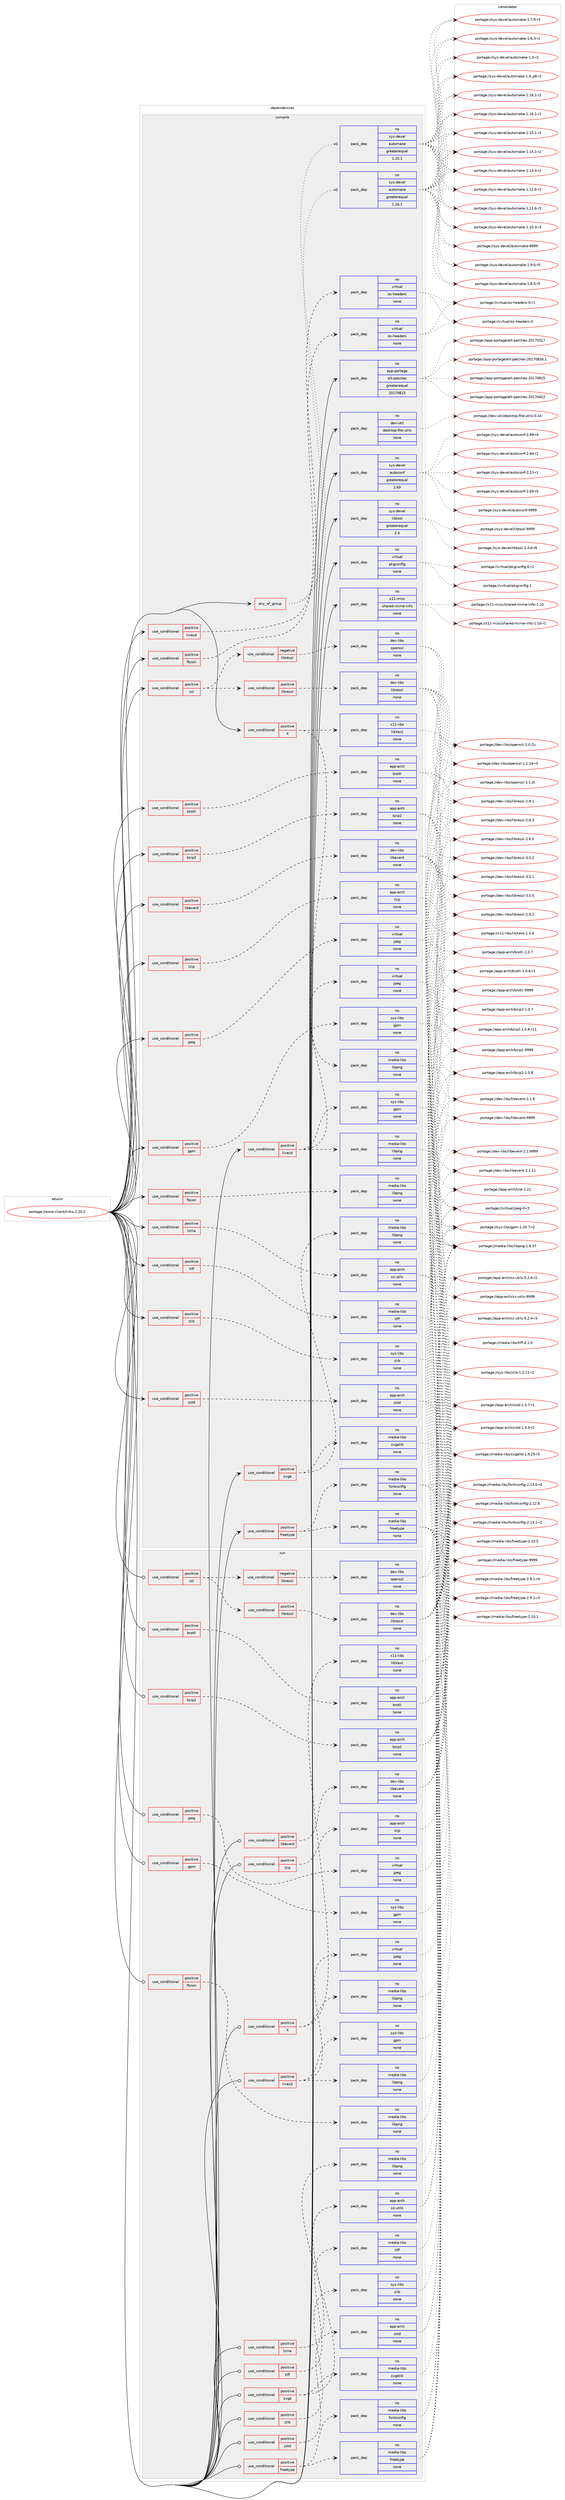 digraph prolog {

# *************
# Graph options
# *************

newrank=true;
concentrate=true;
compound=true;
graph [rankdir=LR,fontname=Helvetica,fontsize=10,ranksep=1.5];#, ranksep=2.5, nodesep=0.2];
edge  [arrowhead=vee];
node  [fontname=Helvetica,fontsize=10];

# **********
# The ebuild
# **********

subgraph cluster_leftcol {
color=gray;
rank=same;
label=<<i>ebuild</i>>;
id [label="portage://www-client/links-2.20.2", color=red, width=4, href="../www-client/links-2.20.2.svg"];
}

# ****************
# The dependencies
# ****************

subgraph cluster_midcol {
color=gray;
label=<<i>dependencies</i>>;
subgraph cluster_compile {
fillcolor="#eeeeee";
style=filled;
label=<<i>compile</i>>;
subgraph any302 {
dependency17357 [label=<<TABLE BORDER="0" CELLBORDER="1" CELLSPACING="0" CELLPADDING="4"><TR><TD CELLPADDING="10">any_of_group</TD></TR></TABLE>>, shape=none, color=red];subgraph pack14762 {
dependency17358 [label=<<TABLE BORDER="0" CELLBORDER="1" CELLSPACING="0" CELLPADDING="4" WIDTH="220"><TR><TD ROWSPAN="6" CELLPADDING="30">pack_dep</TD></TR><TR><TD WIDTH="110">no</TD></TR><TR><TD>sys-devel</TD></TR><TR><TD>automake</TD></TR><TR><TD>greaterequal</TD></TR><TR><TD>1.16.1</TD></TR></TABLE>>, shape=none, color=blue];
}
dependency17357:e -> dependency17358:w [weight=20,style="dotted",arrowhead="oinv"];
subgraph pack14763 {
dependency17359 [label=<<TABLE BORDER="0" CELLBORDER="1" CELLSPACING="0" CELLPADDING="4" WIDTH="220"><TR><TD ROWSPAN="6" CELLPADDING="30">pack_dep</TD></TR><TR><TD WIDTH="110">no</TD></TR><TR><TD>sys-devel</TD></TR><TR><TD>automake</TD></TR><TR><TD>greaterequal</TD></TR><TR><TD>1.15.1</TD></TR></TABLE>>, shape=none, color=blue];
}
dependency17357:e -> dependency17359:w [weight=20,style="dotted",arrowhead="oinv"];
}
id:e -> dependency17357:w [weight=20,style="solid",arrowhead="vee"];
subgraph cond2293 {
dependency17360 [label=<<TABLE BORDER="0" CELLBORDER="1" CELLSPACING="0" CELLPADDING="4"><TR><TD ROWSPAN="3" CELLPADDING="10">use_conditional</TD></TR><TR><TD>positive</TD></TR><TR><TD>X</TD></TR></TABLE>>, shape=none, color=red];
subgraph pack14764 {
dependency17361 [label=<<TABLE BORDER="0" CELLBORDER="1" CELLSPACING="0" CELLPADDING="4" WIDTH="220"><TR><TD ROWSPAN="6" CELLPADDING="30">pack_dep</TD></TR><TR><TD WIDTH="110">no</TD></TR><TR><TD>media-libs</TD></TR><TR><TD>libpng</TD></TR><TR><TD>none</TD></TR><TR><TD></TD></TR></TABLE>>, shape=none, color=blue];
}
dependency17360:e -> dependency17361:w [weight=20,style="dashed",arrowhead="vee"];
subgraph pack14765 {
dependency17362 [label=<<TABLE BORDER="0" CELLBORDER="1" CELLSPACING="0" CELLPADDING="4" WIDTH="220"><TR><TD ROWSPAN="6" CELLPADDING="30">pack_dep</TD></TR><TR><TD WIDTH="110">no</TD></TR><TR><TD>x11-libs</TD></TR><TR><TD>libXext</TD></TR><TR><TD>none</TD></TR><TR><TD></TD></TR></TABLE>>, shape=none, color=blue];
}
dependency17360:e -> dependency17362:w [weight=20,style="dashed",arrowhead="vee"];
}
id:e -> dependency17360:w [weight=20,style="solid",arrowhead="vee"];
subgraph cond2294 {
dependency17363 [label=<<TABLE BORDER="0" CELLBORDER="1" CELLSPACING="0" CELLPADDING="4"><TR><TD ROWSPAN="3" CELLPADDING="10">use_conditional</TD></TR><TR><TD>positive</TD></TR><TR><TD>brotli</TD></TR></TABLE>>, shape=none, color=red];
subgraph pack14766 {
dependency17364 [label=<<TABLE BORDER="0" CELLBORDER="1" CELLSPACING="0" CELLPADDING="4" WIDTH="220"><TR><TD ROWSPAN="6" CELLPADDING="30">pack_dep</TD></TR><TR><TD WIDTH="110">no</TD></TR><TR><TD>app-arch</TD></TR><TR><TD>brotli</TD></TR><TR><TD>none</TD></TR><TR><TD></TD></TR></TABLE>>, shape=none, color=blue];
}
dependency17363:e -> dependency17364:w [weight=20,style="dashed",arrowhead="vee"];
}
id:e -> dependency17363:w [weight=20,style="solid",arrowhead="vee"];
subgraph cond2295 {
dependency17365 [label=<<TABLE BORDER="0" CELLBORDER="1" CELLSPACING="0" CELLPADDING="4"><TR><TD ROWSPAN="3" CELLPADDING="10">use_conditional</TD></TR><TR><TD>positive</TD></TR><TR><TD>bzip2</TD></TR></TABLE>>, shape=none, color=red];
subgraph pack14767 {
dependency17366 [label=<<TABLE BORDER="0" CELLBORDER="1" CELLSPACING="0" CELLPADDING="4" WIDTH="220"><TR><TD ROWSPAN="6" CELLPADDING="30">pack_dep</TD></TR><TR><TD WIDTH="110">no</TD></TR><TR><TD>app-arch</TD></TR><TR><TD>bzip2</TD></TR><TR><TD>none</TD></TR><TR><TD></TD></TR></TABLE>>, shape=none, color=blue];
}
dependency17365:e -> dependency17366:w [weight=20,style="dashed",arrowhead="vee"];
}
id:e -> dependency17365:w [weight=20,style="solid",arrowhead="vee"];
subgraph cond2296 {
dependency17367 [label=<<TABLE BORDER="0" CELLBORDER="1" CELLSPACING="0" CELLPADDING="4"><TR><TD ROWSPAN="3" CELLPADDING="10">use_conditional</TD></TR><TR><TD>positive</TD></TR><TR><TD>fbcon</TD></TR></TABLE>>, shape=none, color=red];
subgraph pack14768 {
dependency17368 [label=<<TABLE BORDER="0" CELLBORDER="1" CELLSPACING="0" CELLPADDING="4" WIDTH="220"><TR><TD ROWSPAN="6" CELLPADDING="30">pack_dep</TD></TR><TR><TD WIDTH="110">no</TD></TR><TR><TD>media-libs</TD></TR><TR><TD>libpng</TD></TR><TR><TD>none</TD></TR><TR><TD></TD></TR></TABLE>>, shape=none, color=blue];
}
dependency17367:e -> dependency17368:w [weight=20,style="dashed",arrowhead="vee"];
}
id:e -> dependency17367:w [weight=20,style="solid",arrowhead="vee"];
subgraph cond2297 {
dependency17369 [label=<<TABLE BORDER="0" CELLBORDER="1" CELLSPACING="0" CELLPADDING="4"><TR><TD ROWSPAN="3" CELLPADDING="10">use_conditional</TD></TR><TR><TD>positive</TD></TR><TR><TD>fbcon</TD></TR></TABLE>>, shape=none, color=red];
subgraph pack14769 {
dependency17370 [label=<<TABLE BORDER="0" CELLBORDER="1" CELLSPACING="0" CELLPADDING="4" WIDTH="220"><TR><TD ROWSPAN="6" CELLPADDING="30">pack_dep</TD></TR><TR><TD WIDTH="110">no</TD></TR><TR><TD>virtual</TD></TR><TR><TD>os-headers</TD></TR><TR><TD>none</TD></TR><TR><TD></TD></TR></TABLE>>, shape=none, color=blue];
}
dependency17369:e -> dependency17370:w [weight=20,style="dashed",arrowhead="vee"];
}
id:e -> dependency17369:w [weight=20,style="solid",arrowhead="vee"];
subgraph cond2298 {
dependency17371 [label=<<TABLE BORDER="0" CELLBORDER="1" CELLSPACING="0" CELLPADDING="4"><TR><TD ROWSPAN="3" CELLPADDING="10">use_conditional</TD></TR><TR><TD>positive</TD></TR><TR><TD>freetype</TD></TR></TABLE>>, shape=none, color=red];
subgraph pack14770 {
dependency17372 [label=<<TABLE BORDER="0" CELLBORDER="1" CELLSPACING="0" CELLPADDING="4" WIDTH="220"><TR><TD ROWSPAN="6" CELLPADDING="30">pack_dep</TD></TR><TR><TD WIDTH="110">no</TD></TR><TR><TD>media-libs</TD></TR><TR><TD>fontconfig</TD></TR><TR><TD>none</TD></TR><TR><TD></TD></TR></TABLE>>, shape=none, color=blue];
}
dependency17371:e -> dependency17372:w [weight=20,style="dashed",arrowhead="vee"];
subgraph pack14771 {
dependency17373 [label=<<TABLE BORDER="0" CELLBORDER="1" CELLSPACING="0" CELLPADDING="4" WIDTH="220"><TR><TD ROWSPAN="6" CELLPADDING="30">pack_dep</TD></TR><TR><TD WIDTH="110">no</TD></TR><TR><TD>media-libs</TD></TR><TR><TD>freetype</TD></TR><TR><TD>none</TD></TR><TR><TD></TD></TR></TABLE>>, shape=none, color=blue];
}
dependency17371:e -> dependency17373:w [weight=20,style="dashed",arrowhead="vee"];
}
id:e -> dependency17371:w [weight=20,style="solid",arrowhead="vee"];
subgraph cond2299 {
dependency17374 [label=<<TABLE BORDER="0" CELLBORDER="1" CELLSPACING="0" CELLPADDING="4"><TR><TD ROWSPAN="3" CELLPADDING="10">use_conditional</TD></TR><TR><TD>positive</TD></TR><TR><TD>gpm</TD></TR></TABLE>>, shape=none, color=red];
subgraph pack14772 {
dependency17375 [label=<<TABLE BORDER="0" CELLBORDER="1" CELLSPACING="0" CELLPADDING="4" WIDTH="220"><TR><TD ROWSPAN="6" CELLPADDING="30">pack_dep</TD></TR><TR><TD WIDTH="110">no</TD></TR><TR><TD>sys-libs</TD></TR><TR><TD>gpm</TD></TR><TR><TD>none</TD></TR><TR><TD></TD></TR></TABLE>>, shape=none, color=blue];
}
dependency17374:e -> dependency17375:w [weight=20,style="dashed",arrowhead="vee"];
}
id:e -> dependency17374:w [weight=20,style="solid",arrowhead="vee"];
subgraph cond2300 {
dependency17376 [label=<<TABLE BORDER="0" CELLBORDER="1" CELLSPACING="0" CELLPADDING="4"><TR><TD ROWSPAN="3" CELLPADDING="10">use_conditional</TD></TR><TR><TD>positive</TD></TR><TR><TD>jpeg</TD></TR></TABLE>>, shape=none, color=red];
subgraph pack14773 {
dependency17377 [label=<<TABLE BORDER="0" CELLBORDER="1" CELLSPACING="0" CELLPADDING="4" WIDTH="220"><TR><TD ROWSPAN="6" CELLPADDING="30">pack_dep</TD></TR><TR><TD WIDTH="110">no</TD></TR><TR><TD>virtual</TD></TR><TR><TD>jpeg</TD></TR><TR><TD>none</TD></TR><TR><TD></TD></TR></TABLE>>, shape=none, color=blue];
}
dependency17376:e -> dependency17377:w [weight=20,style="dashed",arrowhead="vee"];
}
id:e -> dependency17376:w [weight=20,style="solid",arrowhead="vee"];
subgraph cond2301 {
dependency17378 [label=<<TABLE BORDER="0" CELLBORDER="1" CELLSPACING="0" CELLPADDING="4"><TR><TD ROWSPAN="3" CELLPADDING="10">use_conditional</TD></TR><TR><TD>positive</TD></TR><TR><TD>libevent</TD></TR></TABLE>>, shape=none, color=red];
subgraph pack14774 {
dependency17379 [label=<<TABLE BORDER="0" CELLBORDER="1" CELLSPACING="0" CELLPADDING="4" WIDTH="220"><TR><TD ROWSPAN="6" CELLPADDING="30">pack_dep</TD></TR><TR><TD WIDTH="110">no</TD></TR><TR><TD>dev-libs</TD></TR><TR><TD>libevent</TD></TR><TR><TD>none</TD></TR><TR><TD></TD></TR></TABLE>>, shape=none, color=blue];
}
dependency17378:e -> dependency17379:w [weight=20,style="dashed",arrowhead="vee"];
}
id:e -> dependency17378:w [weight=20,style="solid",arrowhead="vee"];
subgraph cond2302 {
dependency17380 [label=<<TABLE BORDER="0" CELLBORDER="1" CELLSPACING="0" CELLPADDING="4"><TR><TD ROWSPAN="3" CELLPADDING="10">use_conditional</TD></TR><TR><TD>positive</TD></TR><TR><TD>livecd</TD></TR></TABLE>>, shape=none, color=red];
subgraph pack14775 {
dependency17381 [label=<<TABLE BORDER="0" CELLBORDER="1" CELLSPACING="0" CELLPADDING="4" WIDTH="220"><TR><TD ROWSPAN="6" CELLPADDING="30">pack_dep</TD></TR><TR><TD WIDTH="110">no</TD></TR><TR><TD>media-libs</TD></TR><TR><TD>libpng</TD></TR><TR><TD>none</TD></TR><TR><TD></TD></TR></TABLE>>, shape=none, color=blue];
}
dependency17380:e -> dependency17381:w [weight=20,style="dashed",arrowhead="vee"];
subgraph pack14776 {
dependency17382 [label=<<TABLE BORDER="0" CELLBORDER="1" CELLSPACING="0" CELLPADDING="4" WIDTH="220"><TR><TD ROWSPAN="6" CELLPADDING="30">pack_dep</TD></TR><TR><TD WIDTH="110">no</TD></TR><TR><TD>sys-libs</TD></TR><TR><TD>gpm</TD></TR><TR><TD>none</TD></TR><TR><TD></TD></TR></TABLE>>, shape=none, color=blue];
}
dependency17380:e -> dependency17382:w [weight=20,style="dashed",arrowhead="vee"];
subgraph pack14777 {
dependency17383 [label=<<TABLE BORDER="0" CELLBORDER="1" CELLSPACING="0" CELLPADDING="4" WIDTH="220"><TR><TD ROWSPAN="6" CELLPADDING="30">pack_dep</TD></TR><TR><TD WIDTH="110">no</TD></TR><TR><TD>virtual</TD></TR><TR><TD>jpeg</TD></TR><TR><TD>none</TD></TR><TR><TD></TD></TR></TABLE>>, shape=none, color=blue];
}
dependency17380:e -> dependency17383:w [weight=20,style="dashed",arrowhead="vee"];
}
id:e -> dependency17380:w [weight=20,style="solid",arrowhead="vee"];
subgraph cond2303 {
dependency17384 [label=<<TABLE BORDER="0" CELLBORDER="1" CELLSPACING="0" CELLPADDING="4"><TR><TD ROWSPAN="3" CELLPADDING="10">use_conditional</TD></TR><TR><TD>positive</TD></TR><TR><TD>livecd</TD></TR></TABLE>>, shape=none, color=red];
subgraph pack14778 {
dependency17385 [label=<<TABLE BORDER="0" CELLBORDER="1" CELLSPACING="0" CELLPADDING="4" WIDTH="220"><TR><TD ROWSPAN="6" CELLPADDING="30">pack_dep</TD></TR><TR><TD WIDTH="110">no</TD></TR><TR><TD>virtual</TD></TR><TR><TD>os-headers</TD></TR><TR><TD>none</TD></TR><TR><TD></TD></TR></TABLE>>, shape=none, color=blue];
}
dependency17384:e -> dependency17385:w [weight=20,style="dashed",arrowhead="vee"];
}
id:e -> dependency17384:w [weight=20,style="solid",arrowhead="vee"];
subgraph cond2304 {
dependency17386 [label=<<TABLE BORDER="0" CELLBORDER="1" CELLSPACING="0" CELLPADDING="4"><TR><TD ROWSPAN="3" CELLPADDING="10">use_conditional</TD></TR><TR><TD>positive</TD></TR><TR><TD>lzip</TD></TR></TABLE>>, shape=none, color=red];
subgraph pack14779 {
dependency17387 [label=<<TABLE BORDER="0" CELLBORDER="1" CELLSPACING="0" CELLPADDING="4" WIDTH="220"><TR><TD ROWSPAN="6" CELLPADDING="30">pack_dep</TD></TR><TR><TD WIDTH="110">no</TD></TR><TR><TD>app-arch</TD></TR><TR><TD>lzip</TD></TR><TR><TD>none</TD></TR><TR><TD></TD></TR></TABLE>>, shape=none, color=blue];
}
dependency17386:e -> dependency17387:w [weight=20,style="dashed",arrowhead="vee"];
}
id:e -> dependency17386:w [weight=20,style="solid",arrowhead="vee"];
subgraph cond2305 {
dependency17388 [label=<<TABLE BORDER="0" CELLBORDER="1" CELLSPACING="0" CELLPADDING="4"><TR><TD ROWSPAN="3" CELLPADDING="10">use_conditional</TD></TR><TR><TD>positive</TD></TR><TR><TD>lzma</TD></TR></TABLE>>, shape=none, color=red];
subgraph pack14780 {
dependency17389 [label=<<TABLE BORDER="0" CELLBORDER="1" CELLSPACING="0" CELLPADDING="4" WIDTH="220"><TR><TD ROWSPAN="6" CELLPADDING="30">pack_dep</TD></TR><TR><TD WIDTH="110">no</TD></TR><TR><TD>app-arch</TD></TR><TR><TD>xz-utils</TD></TR><TR><TD>none</TD></TR><TR><TD></TD></TR></TABLE>>, shape=none, color=blue];
}
dependency17388:e -> dependency17389:w [weight=20,style="dashed",arrowhead="vee"];
}
id:e -> dependency17388:w [weight=20,style="solid",arrowhead="vee"];
subgraph cond2306 {
dependency17390 [label=<<TABLE BORDER="0" CELLBORDER="1" CELLSPACING="0" CELLPADDING="4"><TR><TD ROWSPAN="3" CELLPADDING="10">use_conditional</TD></TR><TR><TD>positive</TD></TR><TR><TD>ssl</TD></TR></TABLE>>, shape=none, color=red];
subgraph cond2307 {
dependency17391 [label=<<TABLE BORDER="0" CELLBORDER="1" CELLSPACING="0" CELLPADDING="4"><TR><TD ROWSPAN="3" CELLPADDING="10">use_conditional</TD></TR><TR><TD>negative</TD></TR><TR><TD>libressl</TD></TR></TABLE>>, shape=none, color=red];
subgraph pack14781 {
dependency17392 [label=<<TABLE BORDER="0" CELLBORDER="1" CELLSPACING="0" CELLPADDING="4" WIDTH="220"><TR><TD ROWSPAN="6" CELLPADDING="30">pack_dep</TD></TR><TR><TD WIDTH="110">no</TD></TR><TR><TD>dev-libs</TD></TR><TR><TD>openssl</TD></TR><TR><TD>none</TD></TR><TR><TD></TD></TR></TABLE>>, shape=none, color=blue];
}
dependency17391:e -> dependency17392:w [weight=20,style="dashed",arrowhead="vee"];
}
dependency17390:e -> dependency17391:w [weight=20,style="dashed",arrowhead="vee"];
subgraph cond2308 {
dependency17393 [label=<<TABLE BORDER="0" CELLBORDER="1" CELLSPACING="0" CELLPADDING="4"><TR><TD ROWSPAN="3" CELLPADDING="10">use_conditional</TD></TR><TR><TD>positive</TD></TR><TR><TD>libressl</TD></TR></TABLE>>, shape=none, color=red];
subgraph pack14782 {
dependency17394 [label=<<TABLE BORDER="0" CELLBORDER="1" CELLSPACING="0" CELLPADDING="4" WIDTH="220"><TR><TD ROWSPAN="6" CELLPADDING="30">pack_dep</TD></TR><TR><TD WIDTH="110">no</TD></TR><TR><TD>dev-libs</TD></TR><TR><TD>libressl</TD></TR><TR><TD>none</TD></TR><TR><TD></TD></TR></TABLE>>, shape=none, color=blue];
}
dependency17393:e -> dependency17394:w [weight=20,style="dashed",arrowhead="vee"];
}
dependency17390:e -> dependency17393:w [weight=20,style="dashed",arrowhead="vee"];
}
id:e -> dependency17390:w [weight=20,style="solid",arrowhead="vee"];
subgraph cond2309 {
dependency17395 [label=<<TABLE BORDER="0" CELLBORDER="1" CELLSPACING="0" CELLPADDING="4"><TR><TD ROWSPAN="3" CELLPADDING="10">use_conditional</TD></TR><TR><TD>positive</TD></TR><TR><TD>svga</TD></TR></TABLE>>, shape=none, color=red];
subgraph pack14783 {
dependency17396 [label=<<TABLE BORDER="0" CELLBORDER="1" CELLSPACING="0" CELLPADDING="4" WIDTH="220"><TR><TD ROWSPAN="6" CELLPADDING="30">pack_dep</TD></TR><TR><TD WIDTH="110">no</TD></TR><TR><TD>media-libs</TD></TR><TR><TD>libpng</TD></TR><TR><TD>none</TD></TR><TR><TD></TD></TR></TABLE>>, shape=none, color=blue];
}
dependency17395:e -> dependency17396:w [weight=20,style="dashed",arrowhead="vee"];
subgraph pack14784 {
dependency17397 [label=<<TABLE BORDER="0" CELLBORDER="1" CELLSPACING="0" CELLPADDING="4" WIDTH="220"><TR><TD ROWSPAN="6" CELLPADDING="30">pack_dep</TD></TR><TR><TD WIDTH="110">no</TD></TR><TR><TD>media-libs</TD></TR><TR><TD>svgalib</TD></TR><TR><TD>none</TD></TR><TR><TD></TD></TR></TABLE>>, shape=none, color=blue];
}
dependency17395:e -> dependency17397:w [weight=20,style="dashed",arrowhead="vee"];
}
id:e -> dependency17395:w [weight=20,style="solid",arrowhead="vee"];
subgraph cond2310 {
dependency17398 [label=<<TABLE BORDER="0" CELLBORDER="1" CELLSPACING="0" CELLPADDING="4"><TR><TD ROWSPAN="3" CELLPADDING="10">use_conditional</TD></TR><TR><TD>positive</TD></TR><TR><TD>tiff</TD></TR></TABLE>>, shape=none, color=red];
subgraph pack14785 {
dependency17399 [label=<<TABLE BORDER="0" CELLBORDER="1" CELLSPACING="0" CELLPADDING="4" WIDTH="220"><TR><TD ROWSPAN="6" CELLPADDING="30">pack_dep</TD></TR><TR><TD WIDTH="110">no</TD></TR><TR><TD>media-libs</TD></TR><TR><TD>tiff</TD></TR><TR><TD>none</TD></TR><TR><TD></TD></TR></TABLE>>, shape=none, color=blue];
}
dependency17398:e -> dependency17399:w [weight=20,style="dashed",arrowhead="vee"];
}
id:e -> dependency17398:w [weight=20,style="solid",arrowhead="vee"];
subgraph cond2311 {
dependency17400 [label=<<TABLE BORDER="0" CELLBORDER="1" CELLSPACING="0" CELLPADDING="4"><TR><TD ROWSPAN="3" CELLPADDING="10">use_conditional</TD></TR><TR><TD>positive</TD></TR><TR><TD>zlib</TD></TR></TABLE>>, shape=none, color=red];
subgraph pack14786 {
dependency17401 [label=<<TABLE BORDER="0" CELLBORDER="1" CELLSPACING="0" CELLPADDING="4" WIDTH="220"><TR><TD ROWSPAN="6" CELLPADDING="30">pack_dep</TD></TR><TR><TD WIDTH="110">no</TD></TR><TR><TD>sys-libs</TD></TR><TR><TD>zlib</TD></TR><TR><TD>none</TD></TR><TR><TD></TD></TR></TABLE>>, shape=none, color=blue];
}
dependency17400:e -> dependency17401:w [weight=20,style="dashed",arrowhead="vee"];
}
id:e -> dependency17400:w [weight=20,style="solid",arrowhead="vee"];
subgraph cond2312 {
dependency17402 [label=<<TABLE BORDER="0" CELLBORDER="1" CELLSPACING="0" CELLPADDING="4"><TR><TD ROWSPAN="3" CELLPADDING="10">use_conditional</TD></TR><TR><TD>positive</TD></TR><TR><TD>zstd</TD></TR></TABLE>>, shape=none, color=red];
subgraph pack14787 {
dependency17403 [label=<<TABLE BORDER="0" CELLBORDER="1" CELLSPACING="0" CELLPADDING="4" WIDTH="220"><TR><TD ROWSPAN="6" CELLPADDING="30">pack_dep</TD></TR><TR><TD WIDTH="110">no</TD></TR><TR><TD>app-arch</TD></TR><TR><TD>zstd</TD></TR><TR><TD>none</TD></TR><TR><TD></TD></TR></TABLE>>, shape=none, color=blue];
}
dependency17402:e -> dependency17403:w [weight=20,style="dashed",arrowhead="vee"];
}
id:e -> dependency17402:w [weight=20,style="solid",arrowhead="vee"];
subgraph pack14788 {
dependency17404 [label=<<TABLE BORDER="0" CELLBORDER="1" CELLSPACING="0" CELLPADDING="4" WIDTH="220"><TR><TD ROWSPAN="6" CELLPADDING="30">pack_dep</TD></TR><TR><TD WIDTH="110">no</TD></TR><TR><TD>app-portage</TD></TR><TR><TD>elt-patches</TD></TR><TR><TD>greaterequal</TD></TR><TR><TD>20170815</TD></TR></TABLE>>, shape=none, color=blue];
}
id:e -> dependency17404:w [weight=20,style="solid",arrowhead="vee"];
subgraph pack14789 {
dependency17405 [label=<<TABLE BORDER="0" CELLBORDER="1" CELLSPACING="0" CELLPADDING="4" WIDTH="220"><TR><TD ROWSPAN="6" CELLPADDING="30">pack_dep</TD></TR><TR><TD WIDTH="110">no</TD></TR><TR><TD>dev-util</TD></TR><TR><TD>desktop-file-utils</TD></TR><TR><TD>none</TD></TR><TR><TD></TD></TR></TABLE>>, shape=none, color=blue];
}
id:e -> dependency17405:w [weight=20,style="solid",arrowhead="vee"];
subgraph pack14790 {
dependency17406 [label=<<TABLE BORDER="0" CELLBORDER="1" CELLSPACING="0" CELLPADDING="4" WIDTH="220"><TR><TD ROWSPAN="6" CELLPADDING="30">pack_dep</TD></TR><TR><TD WIDTH="110">no</TD></TR><TR><TD>sys-devel</TD></TR><TR><TD>autoconf</TD></TR><TR><TD>greaterequal</TD></TR><TR><TD>2.69</TD></TR></TABLE>>, shape=none, color=blue];
}
id:e -> dependency17406:w [weight=20,style="solid",arrowhead="vee"];
subgraph pack14791 {
dependency17407 [label=<<TABLE BORDER="0" CELLBORDER="1" CELLSPACING="0" CELLPADDING="4" WIDTH="220"><TR><TD ROWSPAN="6" CELLPADDING="30">pack_dep</TD></TR><TR><TD WIDTH="110">no</TD></TR><TR><TD>sys-devel</TD></TR><TR><TD>libtool</TD></TR><TR><TD>greaterequal</TD></TR><TR><TD>2.4</TD></TR></TABLE>>, shape=none, color=blue];
}
id:e -> dependency17407:w [weight=20,style="solid",arrowhead="vee"];
subgraph pack14792 {
dependency17408 [label=<<TABLE BORDER="0" CELLBORDER="1" CELLSPACING="0" CELLPADDING="4" WIDTH="220"><TR><TD ROWSPAN="6" CELLPADDING="30">pack_dep</TD></TR><TR><TD WIDTH="110">no</TD></TR><TR><TD>virtual</TD></TR><TR><TD>pkgconfig</TD></TR><TR><TD>none</TD></TR><TR><TD></TD></TR></TABLE>>, shape=none, color=blue];
}
id:e -> dependency17408:w [weight=20,style="solid",arrowhead="vee"];
subgraph pack14793 {
dependency17409 [label=<<TABLE BORDER="0" CELLBORDER="1" CELLSPACING="0" CELLPADDING="4" WIDTH="220"><TR><TD ROWSPAN="6" CELLPADDING="30">pack_dep</TD></TR><TR><TD WIDTH="110">no</TD></TR><TR><TD>x11-misc</TD></TR><TR><TD>shared-mime-info</TD></TR><TR><TD>none</TD></TR><TR><TD></TD></TR></TABLE>>, shape=none, color=blue];
}
id:e -> dependency17409:w [weight=20,style="solid",arrowhead="vee"];
}
subgraph cluster_compileandrun {
fillcolor="#eeeeee";
style=filled;
label=<<i>compile and run</i>>;
}
subgraph cluster_run {
fillcolor="#eeeeee";
style=filled;
label=<<i>run</i>>;
subgraph cond2313 {
dependency17410 [label=<<TABLE BORDER="0" CELLBORDER="1" CELLSPACING="0" CELLPADDING="4"><TR><TD ROWSPAN="3" CELLPADDING="10">use_conditional</TD></TR><TR><TD>positive</TD></TR><TR><TD>X</TD></TR></TABLE>>, shape=none, color=red];
subgraph pack14794 {
dependency17411 [label=<<TABLE BORDER="0" CELLBORDER="1" CELLSPACING="0" CELLPADDING="4" WIDTH="220"><TR><TD ROWSPAN="6" CELLPADDING="30">pack_dep</TD></TR><TR><TD WIDTH="110">no</TD></TR><TR><TD>media-libs</TD></TR><TR><TD>libpng</TD></TR><TR><TD>none</TD></TR><TR><TD></TD></TR></TABLE>>, shape=none, color=blue];
}
dependency17410:e -> dependency17411:w [weight=20,style="dashed",arrowhead="vee"];
subgraph pack14795 {
dependency17412 [label=<<TABLE BORDER="0" CELLBORDER="1" CELLSPACING="0" CELLPADDING="4" WIDTH="220"><TR><TD ROWSPAN="6" CELLPADDING="30">pack_dep</TD></TR><TR><TD WIDTH="110">no</TD></TR><TR><TD>x11-libs</TD></TR><TR><TD>libXext</TD></TR><TR><TD>none</TD></TR><TR><TD></TD></TR></TABLE>>, shape=none, color=blue];
}
dependency17410:e -> dependency17412:w [weight=20,style="dashed",arrowhead="vee"];
}
id:e -> dependency17410:w [weight=20,style="solid",arrowhead="odot"];
subgraph cond2314 {
dependency17413 [label=<<TABLE BORDER="0" CELLBORDER="1" CELLSPACING="0" CELLPADDING="4"><TR><TD ROWSPAN="3" CELLPADDING="10">use_conditional</TD></TR><TR><TD>positive</TD></TR><TR><TD>brotli</TD></TR></TABLE>>, shape=none, color=red];
subgraph pack14796 {
dependency17414 [label=<<TABLE BORDER="0" CELLBORDER="1" CELLSPACING="0" CELLPADDING="4" WIDTH="220"><TR><TD ROWSPAN="6" CELLPADDING="30">pack_dep</TD></TR><TR><TD WIDTH="110">no</TD></TR><TR><TD>app-arch</TD></TR><TR><TD>brotli</TD></TR><TR><TD>none</TD></TR><TR><TD></TD></TR></TABLE>>, shape=none, color=blue];
}
dependency17413:e -> dependency17414:w [weight=20,style="dashed",arrowhead="vee"];
}
id:e -> dependency17413:w [weight=20,style="solid",arrowhead="odot"];
subgraph cond2315 {
dependency17415 [label=<<TABLE BORDER="0" CELLBORDER="1" CELLSPACING="0" CELLPADDING="4"><TR><TD ROWSPAN="3" CELLPADDING="10">use_conditional</TD></TR><TR><TD>positive</TD></TR><TR><TD>bzip2</TD></TR></TABLE>>, shape=none, color=red];
subgraph pack14797 {
dependency17416 [label=<<TABLE BORDER="0" CELLBORDER="1" CELLSPACING="0" CELLPADDING="4" WIDTH="220"><TR><TD ROWSPAN="6" CELLPADDING="30">pack_dep</TD></TR><TR><TD WIDTH="110">no</TD></TR><TR><TD>app-arch</TD></TR><TR><TD>bzip2</TD></TR><TR><TD>none</TD></TR><TR><TD></TD></TR></TABLE>>, shape=none, color=blue];
}
dependency17415:e -> dependency17416:w [weight=20,style="dashed",arrowhead="vee"];
}
id:e -> dependency17415:w [weight=20,style="solid",arrowhead="odot"];
subgraph cond2316 {
dependency17417 [label=<<TABLE BORDER="0" CELLBORDER="1" CELLSPACING="0" CELLPADDING="4"><TR><TD ROWSPAN="3" CELLPADDING="10">use_conditional</TD></TR><TR><TD>positive</TD></TR><TR><TD>fbcon</TD></TR></TABLE>>, shape=none, color=red];
subgraph pack14798 {
dependency17418 [label=<<TABLE BORDER="0" CELLBORDER="1" CELLSPACING="0" CELLPADDING="4" WIDTH="220"><TR><TD ROWSPAN="6" CELLPADDING="30">pack_dep</TD></TR><TR><TD WIDTH="110">no</TD></TR><TR><TD>media-libs</TD></TR><TR><TD>libpng</TD></TR><TR><TD>none</TD></TR><TR><TD></TD></TR></TABLE>>, shape=none, color=blue];
}
dependency17417:e -> dependency17418:w [weight=20,style="dashed",arrowhead="vee"];
}
id:e -> dependency17417:w [weight=20,style="solid",arrowhead="odot"];
subgraph cond2317 {
dependency17419 [label=<<TABLE BORDER="0" CELLBORDER="1" CELLSPACING="0" CELLPADDING="4"><TR><TD ROWSPAN="3" CELLPADDING="10">use_conditional</TD></TR><TR><TD>positive</TD></TR><TR><TD>freetype</TD></TR></TABLE>>, shape=none, color=red];
subgraph pack14799 {
dependency17420 [label=<<TABLE BORDER="0" CELLBORDER="1" CELLSPACING="0" CELLPADDING="4" WIDTH="220"><TR><TD ROWSPAN="6" CELLPADDING="30">pack_dep</TD></TR><TR><TD WIDTH="110">no</TD></TR><TR><TD>media-libs</TD></TR><TR><TD>fontconfig</TD></TR><TR><TD>none</TD></TR><TR><TD></TD></TR></TABLE>>, shape=none, color=blue];
}
dependency17419:e -> dependency17420:w [weight=20,style="dashed",arrowhead="vee"];
subgraph pack14800 {
dependency17421 [label=<<TABLE BORDER="0" CELLBORDER="1" CELLSPACING="0" CELLPADDING="4" WIDTH="220"><TR><TD ROWSPAN="6" CELLPADDING="30">pack_dep</TD></TR><TR><TD WIDTH="110">no</TD></TR><TR><TD>media-libs</TD></TR><TR><TD>freetype</TD></TR><TR><TD>none</TD></TR><TR><TD></TD></TR></TABLE>>, shape=none, color=blue];
}
dependency17419:e -> dependency17421:w [weight=20,style="dashed",arrowhead="vee"];
}
id:e -> dependency17419:w [weight=20,style="solid",arrowhead="odot"];
subgraph cond2318 {
dependency17422 [label=<<TABLE BORDER="0" CELLBORDER="1" CELLSPACING="0" CELLPADDING="4"><TR><TD ROWSPAN="3" CELLPADDING="10">use_conditional</TD></TR><TR><TD>positive</TD></TR><TR><TD>gpm</TD></TR></TABLE>>, shape=none, color=red];
subgraph pack14801 {
dependency17423 [label=<<TABLE BORDER="0" CELLBORDER="1" CELLSPACING="0" CELLPADDING="4" WIDTH="220"><TR><TD ROWSPAN="6" CELLPADDING="30">pack_dep</TD></TR><TR><TD WIDTH="110">no</TD></TR><TR><TD>sys-libs</TD></TR><TR><TD>gpm</TD></TR><TR><TD>none</TD></TR><TR><TD></TD></TR></TABLE>>, shape=none, color=blue];
}
dependency17422:e -> dependency17423:w [weight=20,style="dashed",arrowhead="vee"];
}
id:e -> dependency17422:w [weight=20,style="solid",arrowhead="odot"];
subgraph cond2319 {
dependency17424 [label=<<TABLE BORDER="0" CELLBORDER="1" CELLSPACING="0" CELLPADDING="4"><TR><TD ROWSPAN="3" CELLPADDING="10">use_conditional</TD></TR><TR><TD>positive</TD></TR><TR><TD>jpeg</TD></TR></TABLE>>, shape=none, color=red];
subgraph pack14802 {
dependency17425 [label=<<TABLE BORDER="0" CELLBORDER="1" CELLSPACING="0" CELLPADDING="4" WIDTH="220"><TR><TD ROWSPAN="6" CELLPADDING="30">pack_dep</TD></TR><TR><TD WIDTH="110">no</TD></TR><TR><TD>virtual</TD></TR><TR><TD>jpeg</TD></TR><TR><TD>none</TD></TR><TR><TD></TD></TR></TABLE>>, shape=none, color=blue];
}
dependency17424:e -> dependency17425:w [weight=20,style="dashed",arrowhead="vee"];
}
id:e -> dependency17424:w [weight=20,style="solid",arrowhead="odot"];
subgraph cond2320 {
dependency17426 [label=<<TABLE BORDER="0" CELLBORDER="1" CELLSPACING="0" CELLPADDING="4"><TR><TD ROWSPAN="3" CELLPADDING="10">use_conditional</TD></TR><TR><TD>positive</TD></TR><TR><TD>libevent</TD></TR></TABLE>>, shape=none, color=red];
subgraph pack14803 {
dependency17427 [label=<<TABLE BORDER="0" CELLBORDER="1" CELLSPACING="0" CELLPADDING="4" WIDTH="220"><TR><TD ROWSPAN="6" CELLPADDING="30">pack_dep</TD></TR><TR><TD WIDTH="110">no</TD></TR><TR><TD>dev-libs</TD></TR><TR><TD>libevent</TD></TR><TR><TD>none</TD></TR><TR><TD></TD></TR></TABLE>>, shape=none, color=blue];
}
dependency17426:e -> dependency17427:w [weight=20,style="dashed",arrowhead="vee"];
}
id:e -> dependency17426:w [weight=20,style="solid",arrowhead="odot"];
subgraph cond2321 {
dependency17428 [label=<<TABLE BORDER="0" CELLBORDER="1" CELLSPACING="0" CELLPADDING="4"><TR><TD ROWSPAN="3" CELLPADDING="10">use_conditional</TD></TR><TR><TD>positive</TD></TR><TR><TD>livecd</TD></TR></TABLE>>, shape=none, color=red];
subgraph pack14804 {
dependency17429 [label=<<TABLE BORDER="0" CELLBORDER="1" CELLSPACING="0" CELLPADDING="4" WIDTH="220"><TR><TD ROWSPAN="6" CELLPADDING="30">pack_dep</TD></TR><TR><TD WIDTH="110">no</TD></TR><TR><TD>media-libs</TD></TR><TR><TD>libpng</TD></TR><TR><TD>none</TD></TR><TR><TD></TD></TR></TABLE>>, shape=none, color=blue];
}
dependency17428:e -> dependency17429:w [weight=20,style="dashed",arrowhead="vee"];
subgraph pack14805 {
dependency17430 [label=<<TABLE BORDER="0" CELLBORDER="1" CELLSPACING="0" CELLPADDING="4" WIDTH="220"><TR><TD ROWSPAN="6" CELLPADDING="30">pack_dep</TD></TR><TR><TD WIDTH="110">no</TD></TR><TR><TD>sys-libs</TD></TR><TR><TD>gpm</TD></TR><TR><TD>none</TD></TR><TR><TD></TD></TR></TABLE>>, shape=none, color=blue];
}
dependency17428:e -> dependency17430:w [weight=20,style="dashed",arrowhead="vee"];
subgraph pack14806 {
dependency17431 [label=<<TABLE BORDER="0" CELLBORDER="1" CELLSPACING="0" CELLPADDING="4" WIDTH="220"><TR><TD ROWSPAN="6" CELLPADDING="30">pack_dep</TD></TR><TR><TD WIDTH="110">no</TD></TR><TR><TD>virtual</TD></TR><TR><TD>jpeg</TD></TR><TR><TD>none</TD></TR><TR><TD></TD></TR></TABLE>>, shape=none, color=blue];
}
dependency17428:e -> dependency17431:w [weight=20,style="dashed",arrowhead="vee"];
}
id:e -> dependency17428:w [weight=20,style="solid",arrowhead="odot"];
subgraph cond2322 {
dependency17432 [label=<<TABLE BORDER="0" CELLBORDER="1" CELLSPACING="0" CELLPADDING="4"><TR><TD ROWSPAN="3" CELLPADDING="10">use_conditional</TD></TR><TR><TD>positive</TD></TR><TR><TD>lzip</TD></TR></TABLE>>, shape=none, color=red];
subgraph pack14807 {
dependency17433 [label=<<TABLE BORDER="0" CELLBORDER="1" CELLSPACING="0" CELLPADDING="4" WIDTH="220"><TR><TD ROWSPAN="6" CELLPADDING="30">pack_dep</TD></TR><TR><TD WIDTH="110">no</TD></TR><TR><TD>app-arch</TD></TR><TR><TD>lzip</TD></TR><TR><TD>none</TD></TR><TR><TD></TD></TR></TABLE>>, shape=none, color=blue];
}
dependency17432:e -> dependency17433:w [weight=20,style="dashed",arrowhead="vee"];
}
id:e -> dependency17432:w [weight=20,style="solid",arrowhead="odot"];
subgraph cond2323 {
dependency17434 [label=<<TABLE BORDER="0" CELLBORDER="1" CELLSPACING="0" CELLPADDING="4"><TR><TD ROWSPAN="3" CELLPADDING="10">use_conditional</TD></TR><TR><TD>positive</TD></TR><TR><TD>lzma</TD></TR></TABLE>>, shape=none, color=red];
subgraph pack14808 {
dependency17435 [label=<<TABLE BORDER="0" CELLBORDER="1" CELLSPACING="0" CELLPADDING="4" WIDTH="220"><TR><TD ROWSPAN="6" CELLPADDING="30">pack_dep</TD></TR><TR><TD WIDTH="110">no</TD></TR><TR><TD>app-arch</TD></TR><TR><TD>xz-utils</TD></TR><TR><TD>none</TD></TR><TR><TD></TD></TR></TABLE>>, shape=none, color=blue];
}
dependency17434:e -> dependency17435:w [weight=20,style="dashed",arrowhead="vee"];
}
id:e -> dependency17434:w [weight=20,style="solid",arrowhead="odot"];
subgraph cond2324 {
dependency17436 [label=<<TABLE BORDER="0" CELLBORDER="1" CELLSPACING="0" CELLPADDING="4"><TR><TD ROWSPAN="3" CELLPADDING="10">use_conditional</TD></TR><TR><TD>positive</TD></TR><TR><TD>ssl</TD></TR></TABLE>>, shape=none, color=red];
subgraph cond2325 {
dependency17437 [label=<<TABLE BORDER="0" CELLBORDER="1" CELLSPACING="0" CELLPADDING="4"><TR><TD ROWSPAN="3" CELLPADDING="10">use_conditional</TD></TR><TR><TD>negative</TD></TR><TR><TD>libressl</TD></TR></TABLE>>, shape=none, color=red];
subgraph pack14809 {
dependency17438 [label=<<TABLE BORDER="0" CELLBORDER="1" CELLSPACING="0" CELLPADDING="4" WIDTH="220"><TR><TD ROWSPAN="6" CELLPADDING="30">pack_dep</TD></TR><TR><TD WIDTH="110">no</TD></TR><TR><TD>dev-libs</TD></TR><TR><TD>openssl</TD></TR><TR><TD>none</TD></TR><TR><TD></TD></TR></TABLE>>, shape=none, color=blue];
}
dependency17437:e -> dependency17438:w [weight=20,style="dashed",arrowhead="vee"];
}
dependency17436:e -> dependency17437:w [weight=20,style="dashed",arrowhead="vee"];
subgraph cond2326 {
dependency17439 [label=<<TABLE BORDER="0" CELLBORDER="1" CELLSPACING="0" CELLPADDING="4"><TR><TD ROWSPAN="3" CELLPADDING="10">use_conditional</TD></TR><TR><TD>positive</TD></TR><TR><TD>libressl</TD></TR></TABLE>>, shape=none, color=red];
subgraph pack14810 {
dependency17440 [label=<<TABLE BORDER="0" CELLBORDER="1" CELLSPACING="0" CELLPADDING="4" WIDTH="220"><TR><TD ROWSPAN="6" CELLPADDING="30">pack_dep</TD></TR><TR><TD WIDTH="110">no</TD></TR><TR><TD>dev-libs</TD></TR><TR><TD>libressl</TD></TR><TR><TD>none</TD></TR><TR><TD></TD></TR></TABLE>>, shape=none, color=blue];
}
dependency17439:e -> dependency17440:w [weight=20,style="dashed",arrowhead="vee"];
}
dependency17436:e -> dependency17439:w [weight=20,style="dashed",arrowhead="vee"];
}
id:e -> dependency17436:w [weight=20,style="solid",arrowhead="odot"];
subgraph cond2327 {
dependency17441 [label=<<TABLE BORDER="0" CELLBORDER="1" CELLSPACING="0" CELLPADDING="4"><TR><TD ROWSPAN="3" CELLPADDING="10">use_conditional</TD></TR><TR><TD>positive</TD></TR><TR><TD>svga</TD></TR></TABLE>>, shape=none, color=red];
subgraph pack14811 {
dependency17442 [label=<<TABLE BORDER="0" CELLBORDER="1" CELLSPACING="0" CELLPADDING="4" WIDTH="220"><TR><TD ROWSPAN="6" CELLPADDING="30">pack_dep</TD></TR><TR><TD WIDTH="110">no</TD></TR><TR><TD>media-libs</TD></TR><TR><TD>libpng</TD></TR><TR><TD>none</TD></TR><TR><TD></TD></TR></TABLE>>, shape=none, color=blue];
}
dependency17441:e -> dependency17442:w [weight=20,style="dashed",arrowhead="vee"];
subgraph pack14812 {
dependency17443 [label=<<TABLE BORDER="0" CELLBORDER="1" CELLSPACING="0" CELLPADDING="4" WIDTH="220"><TR><TD ROWSPAN="6" CELLPADDING="30">pack_dep</TD></TR><TR><TD WIDTH="110">no</TD></TR><TR><TD>media-libs</TD></TR><TR><TD>svgalib</TD></TR><TR><TD>none</TD></TR><TR><TD></TD></TR></TABLE>>, shape=none, color=blue];
}
dependency17441:e -> dependency17443:w [weight=20,style="dashed",arrowhead="vee"];
}
id:e -> dependency17441:w [weight=20,style="solid",arrowhead="odot"];
subgraph cond2328 {
dependency17444 [label=<<TABLE BORDER="0" CELLBORDER="1" CELLSPACING="0" CELLPADDING="4"><TR><TD ROWSPAN="3" CELLPADDING="10">use_conditional</TD></TR><TR><TD>positive</TD></TR><TR><TD>tiff</TD></TR></TABLE>>, shape=none, color=red];
subgraph pack14813 {
dependency17445 [label=<<TABLE BORDER="0" CELLBORDER="1" CELLSPACING="0" CELLPADDING="4" WIDTH="220"><TR><TD ROWSPAN="6" CELLPADDING="30">pack_dep</TD></TR><TR><TD WIDTH="110">no</TD></TR><TR><TD>media-libs</TD></TR><TR><TD>tiff</TD></TR><TR><TD>none</TD></TR><TR><TD></TD></TR></TABLE>>, shape=none, color=blue];
}
dependency17444:e -> dependency17445:w [weight=20,style="dashed",arrowhead="vee"];
}
id:e -> dependency17444:w [weight=20,style="solid",arrowhead="odot"];
subgraph cond2329 {
dependency17446 [label=<<TABLE BORDER="0" CELLBORDER="1" CELLSPACING="0" CELLPADDING="4"><TR><TD ROWSPAN="3" CELLPADDING="10">use_conditional</TD></TR><TR><TD>positive</TD></TR><TR><TD>zlib</TD></TR></TABLE>>, shape=none, color=red];
subgraph pack14814 {
dependency17447 [label=<<TABLE BORDER="0" CELLBORDER="1" CELLSPACING="0" CELLPADDING="4" WIDTH="220"><TR><TD ROWSPAN="6" CELLPADDING="30">pack_dep</TD></TR><TR><TD WIDTH="110">no</TD></TR><TR><TD>sys-libs</TD></TR><TR><TD>zlib</TD></TR><TR><TD>none</TD></TR><TR><TD></TD></TR></TABLE>>, shape=none, color=blue];
}
dependency17446:e -> dependency17447:w [weight=20,style="dashed",arrowhead="vee"];
}
id:e -> dependency17446:w [weight=20,style="solid",arrowhead="odot"];
subgraph cond2330 {
dependency17448 [label=<<TABLE BORDER="0" CELLBORDER="1" CELLSPACING="0" CELLPADDING="4"><TR><TD ROWSPAN="3" CELLPADDING="10">use_conditional</TD></TR><TR><TD>positive</TD></TR><TR><TD>zstd</TD></TR></TABLE>>, shape=none, color=red];
subgraph pack14815 {
dependency17449 [label=<<TABLE BORDER="0" CELLBORDER="1" CELLSPACING="0" CELLPADDING="4" WIDTH="220"><TR><TD ROWSPAN="6" CELLPADDING="30">pack_dep</TD></TR><TR><TD WIDTH="110">no</TD></TR><TR><TD>app-arch</TD></TR><TR><TD>zstd</TD></TR><TR><TD>none</TD></TR><TR><TD></TD></TR></TABLE>>, shape=none, color=blue];
}
dependency17448:e -> dependency17449:w [weight=20,style="dashed",arrowhead="vee"];
}
id:e -> dependency17448:w [weight=20,style="solid",arrowhead="odot"];
}
}

# **************
# The candidates
# **************

subgraph cluster_choices {
rank=same;
color=gray;
label=<<i>candidates</i>>;

subgraph choice14762 {
color=black;
nodesep=1;
choice115121115451001011181011084797117116111109971071014557575757 [label="portage://sys-devel/automake-9999", color=red, width=4,href="../sys-devel/automake-9999.svg"];
choice115121115451001011181011084797117116111109971071014549465746544511453 [label="portage://sys-devel/automake-1.9.6-r5", color=red, width=4,href="../sys-devel/automake-1.9.6-r5.svg"];
choice115121115451001011181011084797117116111109971071014549465646534511453 [label="portage://sys-devel/automake-1.8.5-r5", color=red, width=4,href="../sys-devel/automake-1.8.5-r5.svg"];
choice115121115451001011181011084797117116111109971071014549465546574511451 [label="portage://sys-devel/automake-1.7.9-r3", color=red, width=4,href="../sys-devel/automake-1.7.9-r3.svg"];
choice115121115451001011181011084797117116111109971071014549465446514511450 [label="portage://sys-devel/automake-1.6.3-r2", color=red, width=4,href="../sys-devel/automake-1.6.3-r2.svg"];
choice11512111545100101118101108479711711611110997107101454946534511450 [label="portage://sys-devel/automake-1.5-r2", color=red, width=4,href="../sys-devel/automake-1.5-r2.svg"];
choice115121115451001011181011084797117116111109971071014549465295112544511450 [label="portage://sys-devel/automake-1.4_p6-r2", color=red, width=4,href="../sys-devel/automake-1.4_p6-r2.svg"];
choice11512111545100101118101108479711711611110997107101454946495446494511450 [label="portage://sys-devel/automake-1.16.1-r2", color=red, width=4,href="../sys-devel/automake-1.16.1-r2.svg"];
choice11512111545100101118101108479711711611110997107101454946495446494511449 [label="portage://sys-devel/automake-1.16.1-r1", color=red, width=4,href="../sys-devel/automake-1.16.1-r1.svg"];
choice11512111545100101118101108479711711611110997107101454946495346494511450 [label="portage://sys-devel/automake-1.15.1-r2", color=red, width=4,href="../sys-devel/automake-1.15.1-r2.svg"];
choice11512111545100101118101108479711711611110997107101454946495246494511450 [label="portage://sys-devel/automake-1.14.1-r2", color=red, width=4,href="../sys-devel/automake-1.14.1-r2.svg"];
choice11512111545100101118101108479711711611110997107101454946495146524511450 [label="portage://sys-devel/automake-1.13.4-r2", color=red, width=4,href="../sys-devel/automake-1.13.4-r2.svg"];
choice11512111545100101118101108479711711611110997107101454946495046544511450 [label="portage://sys-devel/automake-1.12.6-r2", color=red, width=4,href="../sys-devel/automake-1.12.6-r2.svg"];
choice11512111545100101118101108479711711611110997107101454946494946544511451 [label="portage://sys-devel/automake-1.11.6-r3", color=red, width=4,href="../sys-devel/automake-1.11.6-r3.svg"];
choice11512111545100101118101108479711711611110997107101454946494846514511451 [label="portage://sys-devel/automake-1.10.3-r3", color=red, width=4,href="../sys-devel/automake-1.10.3-r3.svg"];
dependency17358:e -> choice115121115451001011181011084797117116111109971071014557575757:w [style=dotted,weight="100"];
dependency17358:e -> choice115121115451001011181011084797117116111109971071014549465746544511453:w [style=dotted,weight="100"];
dependency17358:e -> choice115121115451001011181011084797117116111109971071014549465646534511453:w [style=dotted,weight="100"];
dependency17358:e -> choice115121115451001011181011084797117116111109971071014549465546574511451:w [style=dotted,weight="100"];
dependency17358:e -> choice115121115451001011181011084797117116111109971071014549465446514511450:w [style=dotted,weight="100"];
dependency17358:e -> choice11512111545100101118101108479711711611110997107101454946534511450:w [style=dotted,weight="100"];
dependency17358:e -> choice115121115451001011181011084797117116111109971071014549465295112544511450:w [style=dotted,weight="100"];
dependency17358:e -> choice11512111545100101118101108479711711611110997107101454946495446494511450:w [style=dotted,weight="100"];
dependency17358:e -> choice11512111545100101118101108479711711611110997107101454946495446494511449:w [style=dotted,weight="100"];
dependency17358:e -> choice11512111545100101118101108479711711611110997107101454946495346494511450:w [style=dotted,weight="100"];
dependency17358:e -> choice11512111545100101118101108479711711611110997107101454946495246494511450:w [style=dotted,weight="100"];
dependency17358:e -> choice11512111545100101118101108479711711611110997107101454946495146524511450:w [style=dotted,weight="100"];
dependency17358:e -> choice11512111545100101118101108479711711611110997107101454946495046544511450:w [style=dotted,weight="100"];
dependency17358:e -> choice11512111545100101118101108479711711611110997107101454946494946544511451:w [style=dotted,weight="100"];
dependency17358:e -> choice11512111545100101118101108479711711611110997107101454946494846514511451:w [style=dotted,weight="100"];
}
subgraph choice14763 {
color=black;
nodesep=1;
choice115121115451001011181011084797117116111109971071014557575757 [label="portage://sys-devel/automake-9999", color=red, width=4,href="../sys-devel/automake-9999.svg"];
choice115121115451001011181011084797117116111109971071014549465746544511453 [label="portage://sys-devel/automake-1.9.6-r5", color=red, width=4,href="../sys-devel/automake-1.9.6-r5.svg"];
choice115121115451001011181011084797117116111109971071014549465646534511453 [label="portage://sys-devel/automake-1.8.5-r5", color=red, width=4,href="../sys-devel/automake-1.8.5-r5.svg"];
choice115121115451001011181011084797117116111109971071014549465546574511451 [label="portage://sys-devel/automake-1.7.9-r3", color=red, width=4,href="../sys-devel/automake-1.7.9-r3.svg"];
choice115121115451001011181011084797117116111109971071014549465446514511450 [label="portage://sys-devel/automake-1.6.3-r2", color=red, width=4,href="../sys-devel/automake-1.6.3-r2.svg"];
choice11512111545100101118101108479711711611110997107101454946534511450 [label="portage://sys-devel/automake-1.5-r2", color=red, width=4,href="../sys-devel/automake-1.5-r2.svg"];
choice115121115451001011181011084797117116111109971071014549465295112544511450 [label="portage://sys-devel/automake-1.4_p6-r2", color=red, width=4,href="../sys-devel/automake-1.4_p6-r2.svg"];
choice11512111545100101118101108479711711611110997107101454946495446494511450 [label="portage://sys-devel/automake-1.16.1-r2", color=red, width=4,href="../sys-devel/automake-1.16.1-r2.svg"];
choice11512111545100101118101108479711711611110997107101454946495446494511449 [label="portage://sys-devel/automake-1.16.1-r1", color=red, width=4,href="../sys-devel/automake-1.16.1-r1.svg"];
choice11512111545100101118101108479711711611110997107101454946495346494511450 [label="portage://sys-devel/automake-1.15.1-r2", color=red, width=4,href="../sys-devel/automake-1.15.1-r2.svg"];
choice11512111545100101118101108479711711611110997107101454946495246494511450 [label="portage://sys-devel/automake-1.14.1-r2", color=red, width=4,href="../sys-devel/automake-1.14.1-r2.svg"];
choice11512111545100101118101108479711711611110997107101454946495146524511450 [label="portage://sys-devel/automake-1.13.4-r2", color=red, width=4,href="../sys-devel/automake-1.13.4-r2.svg"];
choice11512111545100101118101108479711711611110997107101454946495046544511450 [label="portage://sys-devel/automake-1.12.6-r2", color=red, width=4,href="../sys-devel/automake-1.12.6-r2.svg"];
choice11512111545100101118101108479711711611110997107101454946494946544511451 [label="portage://sys-devel/automake-1.11.6-r3", color=red, width=4,href="../sys-devel/automake-1.11.6-r3.svg"];
choice11512111545100101118101108479711711611110997107101454946494846514511451 [label="portage://sys-devel/automake-1.10.3-r3", color=red, width=4,href="../sys-devel/automake-1.10.3-r3.svg"];
dependency17359:e -> choice115121115451001011181011084797117116111109971071014557575757:w [style=dotted,weight="100"];
dependency17359:e -> choice115121115451001011181011084797117116111109971071014549465746544511453:w [style=dotted,weight="100"];
dependency17359:e -> choice115121115451001011181011084797117116111109971071014549465646534511453:w [style=dotted,weight="100"];
dependency17359:e -> choice115121115451001011181011084797117116111109971071014549465546574511451:w [style=dotted,weight="100"];
dependency17359:e -> choice115121115451001011181011084797117116111109971071014549465446514511450:w [style=dotted,weight="100"];
dependency17359:e -> choice11512111545100101118101108479711711611110997107101454946534511450:w [style=dotted,weight="100"];
dependency17359:e -> choice115121115451001011181011084797117116111109971071014549465295112544511450:w [style=dotted,weight="100"];
dependency17359:e -> choice11512111545100101118101108479711711611110997107101454946495446494511450:w [style=dotted,weight="100"];
dependency17359:e -> choice11512111545100101118101108479711711611110997107101454946495446494511449:w [style=dotted,weight="100"];
dependency17359:e -> choice11512111545100101118101108479711711611110997107101454946495346494511450:w [style=dotted,weight="100"];
dependency17359:e -> choice11512111545100101118101108479711711611110997107101454946495246494511450:w [style=dotted,weight="100"];
dependency17359:e -> choice11512111545100101118101108479711711611110997107101454946495146524511450:w [style=dotted,weight="100"];
dependency17359:e -> choice11512111545100101118101108479711711611110997107101454946495046544511450:w [style=dotted,weight="100"];
dependency17359:e -> choice11512111545100101118101108479711711611110997107101454946494946544511451:w [style=dotted,weight="100"];
dependency17359:e -> choice11512111545100101118101108479711711611110997107101454946494846514511451:w [style=dotted,weight="100"];
}
subgraph choice14764 {
color=black;
nodesep=1;
choice109101100105974510810598115471081059811211010345494654465155 [label="portage://media-libs/libpng-1.6.37", color=red, width=4,href="../media-libs/libpng-1.6.37.svg"];
dependency17361:e -> choice109101100105974510810598115471081059811211010345494654465155:w [style=dotted,weight="100"];
}
subgraph choice14765 {
color=black;
nodesep=1;
choice12049494510810598115471081059888101120116454946514652 [label="portage://x11-libs/libXext-1.3.4", color=red, width=4,href="../x11-libs/libXext-1.3.4.svg"];
dependency17362:e -> choice12049494510810598115471081059888101120116454946514652:w [style=dotted,weight="100"];
}
subgraph choice14766 {
color=black;
nodesep=1;
choice9711211245971149910447981141111161081054557575757 [label="portage://app-arch/brotli-9999", color=red, width=4,href="../app-arch/brotli-9999.svg"];
choice971121124597114991044798114111116108105454946484655 [label="portage://app-arch/brotli-1.0.7", color=red, width=4,href="../app-arch/brotli-1.0.7.svg"];
choice9711211245971149910447981141111161081054549464846544511449 [label="portage://app-arch/brotli-1.0.6-r1", color=red, width=4,href="../app-arch/brotli-1.0.6-r1.svg"];
dependency17364:e -> choice9711211245971149910447981141111161081054557575757:w [style=dotted,weight="100"];
dependency17364:e -> choice971121124597114991044798114111116108105454946484655:w [style=dotted,weight="100"];
dependency17364:e -> choice9711211245971149910447981141111161081054549464846544511449:w [style=dotted,weight="100"];
}
subgraph choice14767 {
color=black;
nodesep=1;
choice971121124597114991044798122105112504557575757 [label="portage://app-arch/bzip2-9999", color=red, width=4,href="../app-arch/bzip2-9999.svg"];
choice97112112459711499104479812210511250454946484656 [label="portage://app-arch/bzip2-1.0.8", color=red, width=4,href="../app-arch/bzip2-1.0.8.svg"];
choice97112112459711499104479812210511250454946484655 [label="portage://app-arch/bzip2-1.0.7", color=red, width=4,href="../app-arch/bzip2-1.0.7.svg"];
choice97112112459711499104479812210511250454946484654451144949 [label="portage://app-arch/bzip2-1.0.6-r11", color=red, width=4,href="../app-arch/bzip2-1.0.6-r11.svg"];
dependency17366:e -> choice971121124597114991044798122105112504557575757:w [style=dotted,weight="100"];
dependency17366:e -> choice97112112459711499104479812210511250454946484656:w [style=dotted,weight="100"];
dependency17366:e -> choice97112112459711499104479812210511250454946484655:w [style=dotted,weight="100"];
dependency17366:e -> choice97112112459711499104479812210511250454946484654451144949:w [style=dotted,weight="100"];
}
subgraph choice14768 {
color=black;
nodesep=1;
choice109101100105974510810598115471081059811211010345494654465155 [label="portage://media-libs/libpng-1.6.37", color=red, width=4,href="../media-libs/libpng-1.6.37.svg"];
dependency17368:e -> choice109101100105974510810598115471081059811211010345494654465155:w [style=dotted,weight="100"];
}
subgraph choice14769 {
color=black;
nodesep=1;
choice1181051141161179710847111115451041019710010111411545484511449 [label="portage://virtual/os-headers-0-r1", color=red, width=4,href="../virtual/os-headers-0-r1.svg"];
choice118105114116117971084711111545104101971001011141154548 [label="portage://virtual/os-headers-0", color=red, width=4,href="../virtual/os-headers-0.svg"];
dependency17370:e -> choice1181051141161179710847111115451041019710010111411545484511449:w [style=dotted,weight="100"];
dependency17370:e -> choice118105114116117971084711111545104101971001011141154548:w [style=dotted,weight="100"];
}
subgraph choice14770 {
color=black;
nodesep=1;
choice1091011001059745108105981154710211111011699111110102105103455046495146494511450 [label="portage://media-libs/fontconfig-2.13.1-r2", color=red, width=4,href="../media-libs/fontconfig-2.13.1-r2.svg"];
choice1091011001059745108105981154710211111011699111110102105103455046495146484511452 [label="portage://media-libs/fontconfig-2.13.0-r4", color=red, width=4,href="../media-libs/fontconfig-2.13.0-r4.svg"];
choice109101100105974510810598115471021111101169911111010210510345504649504654 [label="portage://media-libs/fontconfig-2.12.6", color=red, width=4,href="../media-libs/fontconfig-2.12.6.svg"];
dependency17372:e -> choice1091011001059745108105981154710211111011699111110102105103455046495146494511450:w [style=dotted,weight="100"];
dependency17372:e -> choice1091011001059745108105981154710211111011699111110102105103455046495146484511452:w [style=dotted,weight="100"];
dependency17372:e -> choice109101100105974510810598115471021111101169911111010210510345504649504654:w [style=dotted,weight="100"];
}
subgraph choice14771 {
color=black;
nodesep=1;
choice109101100105974510810598115471021141011011161211121014557575757 [label="portage://media-libs/freetype-9999", color=red, width=4,href="../media-libs/freetype-9999.svg"];
choice109101100105974510810598115471021141011011161211121014550465746494511452 [label="portage://media-libs/freetype-2.9.1-r4", color=red, width=4,href="../media-libs/freetype-2.9.1-r4.svg"];
choice109101100105974510810598115471021141011011161211121014550465746494511451 [label="portage://media-libs/freetype-2.9.1-r3", color=red, width=4,href="../media-libs/freetype-2.9.1-r3.svg"];
choice1091011001059745108105981154710211410110111612111210145504649484649 [label="portage://media-libs/freetype-2.10.1", color=red, width=4,href="../media-libs/freetype-2.10.1.svg"];
choice1091011001059745108105981154710211410110111612111210145504649484648 [label="portage://media-libs/freetype-2.10.0", color=red, width=4,href="../media-libs/freetype-2.10.0.svg"];
dependency17373:e -> choice109101100105974510810598115471021141011011161211121014557575757:w [style=dotted,weight="100"];
dependency17373:e -> choice109101100105974510810598115471021141011011161211121014550465746494511452:w [style=dotted,weight="100"];
dependency17373:e -> choice109101100105974510810598115471021141011011161211121014550465746494511451:w [style=dotted,weight="100"];
dependency17373:e -> choice1091011001059745108105981154710211410110111612111210145504649484649:w [style=dotted,weight="100"];
dependency17373:e -> choice1091011001059745108105981154710211410110111612111210145504649484648:w [style=dotted,weight="100"];
}
subgraph choice14772 {
color=black;
nodesep=1;
choice115121115451081059811547103112109454946504846554511450 [label="portage://sys-libs/gpm-1.20.7-r2", color=red, width=4,href="../sys-libs/gpm-1.20.7-r2.svg"];
dependency17375:e -> choice115121115451081059811547103112109454946504846554511450:w [style=dotted,weight="100"];
}
subgraph choice14773 {
color=black;
nodesep=1;
choice118105114116117971084710611210110345484511451 [label="portage://virtual/jpeg-0-r3", color=red, width=4,href="../virtual/jpeg-0-r3.svg"];
dependency17377:e -> choice118105114116117971084710611210110345484511451:w [style=dotted,weight="100"];
}
subgraph choice14774 {
color=black;
nodesep=1;
choice100101118451081059811547108105981011181011101164557575757 [label="portage://dev-libs/libevent-9999", color=red, width=4,href="../dev-libs/libevent-9999.svg"];
choice10010111845108105981154710810598101118101110116455046494657575757 [label="portage://dev-libs/libevent-2.1.9999", color=red, width=4,href="../dev-libs/libevent-2.1.9999.svg"];
choice10010111845108105981154710810598101118101110116455046494656 [label="portage://dev-libs/libevent-2.1.8", color=red, width=4,href="../dev-libs/libevent-2.1.8.svg"];
choice1001011184510810598115471081059810111810111011645504649464949 [label="portage://dev-libs/libevent-2.1.11", color=red, width=4,href="../dev-libs/libevent-2.1.11.svg"];
dependency17379:e -> choice100101118451081059811547108105981011181011101164557575757:w [style=dotted,weight="100"];
dependency17379:e -> choice10010111845108105981154710810598101118101110116455046494657575757:w [style=dotted,weight="100"];
dependency17379:e -> choice10010111845108105981154710810598101118101110116455046494656:w [style=dotted,weight="100"];
dependency17379:e -> choice1001011184510810598115471081059810111810111011645504649464949:w [style=dotted,weight="100"];
}
subgraph choice14775 {
color=black;
nodesep=1;
choice109101100105974510810598115471081059811211010345494654465155 [label="portage://media-libs/libpng-1.6.37", color=red, width=4,href="../media-libs/libpng-1.6.37.svg"];
dependency17381:e -> choice109101100105974510810598115471081059811211010345494654465155:w [style=dotted,weight="100"];
}
subgraph choice14776 {
color=black;
nodesep=1;
choice115121115451081059811547103112109454946504846554511450 [label="portage://sys-libs/gpm-1.20.7-r2", color=red, width=4,href="../sys-libs/gpm-1.20.7-r2.svg"];
dependency17382:e -> choice115121115451081059811547103112109454946504846554511450:w [style=dotted,weight="100"];
}
subgraph choice14777 {
color=black;
nodesep=1;
choice118105114116117971084710611210110345484511451 [label="portage://virtual/jpeg-0-r3", color=red, width=4,href="../virtual/jpeg-0-r3.svg"];
dependency17383:e -> choice118105114116117971084710611210110345484511451:w [style=dotted,weight="100"];
}
subgraph choice14778 {
color=black;
nodesep=1;
choice1181051141161179710847111115451041019710010111411545484511449 [label="portage://virtual/os-headers-0-r1", color=red, width=4,href="../virtual/os-headers-0-r1.svg"];
choice118105114116117971084711111545104101971001011141154548 [label="portage://virtual/os-headers-0", color=red, width=4,href="../virtual/os-headers-0.svg"];
dependency17385:e -> choice1181051141161179710847111115451041019710010111411545484511449:w [style=dotted,weight="100"];
dependency17385:e -> choice118105114116117971084711111545104101971001011141154548:w [style=dotted,weight="100"];
}
subgraph choice14779 {
color=black;
nodesep=1;
choice97112112459711499104471081221051124549465049 [label="portage://app-arch/lzip-1.21", color=red, width=4,href="../app-arch/lzip-1.21.svg"];
dependency17387:e -> choice97112112459711499104471081221051124549465049:w [style=dotted,weight="100"];
}
subgraph choice14780 {
color=black;
nodesep=1;
choice9711211245971149910447120122451171161051081154557575757 [label="portage://app-arch/xz-utils-9999", color=red, width=4,href="../app-arch/xz-utils-9999.svg"];
choice9711211245971149910447120122451171161051081154553465046524511451 [label="portage://app-arch/xz-utils-5.2.4-r3", color=red, width=4,href="../app-arch/xz-utils-5.2.4-r3.svg"];
choice9711211245971149910447120122451171161051081154553465046524511450 [label="portage://app-arch/xz-utils-5.2.4-r2", color=red, width=4,href="../app-arch/xz-utils-5.2.4-r2.svg"];
dependency17389:e -> choice9711211245971149910447120122451171161051081154557575757:w [style=dotted,weight="100"];
dependency17389:e -> choice9711211245971149910447120122451171161051081154553465046524511451:w [style=dotted,weight="100"];
dependency17389:e -> choice9711211245971149910447120122451171161051081154553465046524511450:w [style=dotted,weight="100"];
}
subgraph choice14781 {
color=black;
nodesep=1;
choice1001011184510810598115471111121011101151151084549464946491004511451 [label="portage://dev-libs/openssl-1.1.1d-r3", color=red, width=4,href="../dev-libs/openssl-1.1.1d-r3.svg"];
choice100101118451081059811547111112101110115115108454946494648108 [label="portage://dev-libs/openssl-1.1.0l", color=red, width=4,href="../dev-libs/openssl-1.1.0l.svg"];
choice100101118451081059811547111112101110115115108454946484650117 [label="portage://dev-libs/openssl-1.0.2u", color=red, width=4,href="../dev-libs/openssl-1.0.2u.svg"];
dependency17392:e -> choice1001011184510810598115471111121011101151151084549464946491004511451:w [style=dotted,weight="100"];
dependency17392:e -> choice100101118451081059811547111112101110115115108454946494648108:w [style=dotted,weight="100"];
dependency17392:e -> choice100101118451081059811547111112101110115115108454946484650117:w [style=dotted,weight="100"];
}
subgraph choice14782 {
color=black;
nodesep=1;
choice10010111845108105981154710810598114101115115108455146484650 [label="portage://dev-libs/libressl-3.0.2", color=red, width=4,href="../dev-libs/libressl-3.0.2.svg"];
choice10010111845108105981154710810598114101115115108455146484649 [label="portage://dev-libs/libressl-3.0.1", color=red, width=4,href="../dev-libs/libressl-3.0.1.svg"];
choice10010111845108105981154710810598114101115115108455146484648 [label="portage://dev-libs/libressl-3.0.0", color=red, width=4,href="../dev-libs/libressl-3.0.0.svg"];
choice10010111845108105981154710810598114101115115108455046574650 [label="portage://dev-libs/libressl-2.9.2", color=red, width=4,href="../dev-libs/libressl-2.9.2.svg"];
choice10010111845108105981154710810598114101115115108455046574649 [label="portage://dev-libs/libressl-2.9.1", color=red, width=4,href="../dev-libs/libressl-2.9.1.svg"];
choice10010111845108105981154710810598114101115115108455046564651 [label="portage://dev-libs/libressl-2.8.3", color=red, width=4,href="../dev-libs/libressl-2.8.3.svg"];
choice10010111845108105981154710810598114101115115108455046544653 [label="portage://dev-libs/libressl-2.6.5", color=red, width=4,href="../dev-libs/libressl-2.6.5.svg"];
dependency17394:e -> choice10010111845108105981154710810598114101115115108455146484650:w [style=dotted,weight="100"];
dependency17394:e -> choice10010111845108105981154710810598114101115115108455146484649:w [style=dotted,weight="100"];
dependency17394:e -> choice10010111845108105981154710810598114101115115108455146484648:w [style=dotted,weight="100"];
dependency17394:e -> choice10010111845108105981154710810598114101115115108455046574650:w [style=dotted,weight="100"];
dependency17394:e -> choice10010111845108105981154710810598114101115115108455046574649:w [style=dotted,weight="100"];
dependency17394:e -> choice10010111845108105981154710810598114101115115108455046564651:w [style=dotted,weight="100"];
dependency17394:e -> choice10010111845108105981154710810598114101115115108455046544653:w [style=dotted,weight="100"];
}
subgraph choice14783 {
color=black;
nodesep=1;
choice109101100105974510810598115471081059811211010345494654465155 [label="portage://media-libs/libpng-1.6.37", color=red, width=4,href="../media-libs/libpng-1.6.37.svg"];
dependency17396:e -> choice109101100105974510810598115471081059811211010345494654465155:w [style=dotted,weight="100"];
}
subgraph choice14784 {
color=black;
nodesep=1;
choice109101100105974510810598115471151181039710810598454946574650534511453 [label="portage://media-libs/svgalib-1.9.25-r5", color=red, width=4,href="../media-libs/svgalib-1.9.25-r5.svg"];
dependency17397:e -> choice109101100105974510810598115471151181039710810598454946574650534511453:w [style=dotted,weight="100"];
}
subgraph choice14785 {
color=black;
nodesep=1;
choice10910110010597451081059811547116105102102455246494648 [label="portage://media-libs/tiff-4.1.0", color=red, width=4,href="../media-libs/tiff-4.1.0.svg"];
dependency17399:e -> choice10910110010597451081059811547116105102102455246494648:w [style=dotted,weight="100"];
}
subgraph choice14786 {
color=black;
nodesep=1;
choice11512111545108105981154712210810598454946504649494511450 [label="portage://sys-libs/zlib-1.2.11-r2", color=red, width=4,href="../sys-libs/zlib-1.2.11-r2.svg"];
dependency17401:e -> choice11512111545108105981154712210810598454946504649494511450:w [style=dotted,weight="100"];
}
subgraph choice14787 {
color=black;
nodesep=1;
choice97112112459711499104471221151161004549465246524511450 [label="portage://app-arch/zstd-1.4.4-r2", color=red, width=4,href="../app-arch/zstd-1.4.4-r2.svg"];
choice97112112459711499104471221151161004549465146554511449 [label="portage://app-arch/zstd-1.3.7-r1", color=red, width=4,href="../app-arch/zstd-1.3.7-r1.svg"];
dependency17403:e -> choice97112112459711499104471221151161004549465246524511450:w [style=dotted,weight="100"];
dependency17403:e -> choice97112112459711499104471221151161004549465146554511449:w [style=dotted,weight="100"];
}
subgraph choice14788 {
color=black;
nodesep=1;
choice971121124511211111411697103101471011081164511297116991041011154550484955485650544649 [label="portage://app-portage/elt-patches-20170826.1", color=red, width=4,href="../app-portage/elt-patches-20170826.1.svg"];
choice97112112451121111141169710310147101108116451129711699104101115455048495548564953 [label="portage://app-portage/elt-patches-20170815", color=red, width=4,href="../app-portage/elt-patches-20170815.svg"];
choice97112112451121111141169710310147101108116451129711699104101115455048495548525050 [label="portage://app-portage/elt-patches-20170422", color=red, width=4,href="../app-portage/elt-patches-20170422.svg"];
choice97112112451121111141169710310147101108116451129711699104101115455048495548514955 [label="portage://app-portage/elt-patches-20170317", color=red, width=4,href="../app-portage/elt-patches-20170317.svg"];
dependency17404:e -> choice971121124511211111411697103101471011081164511297116991041011154550484955485650544649:w [style=dotted,weight="100"];
dependency17404:e -> choice97112112451121111141169710310147101108116451129711699104101115455048495548564953:w [style=dotted,weight="100"];
dependency17404:e -> choice97112112451121111141169710310147101108116451129711699104101115455048495548525050:w [style=dotted,weight="100"];
dependency17404:e -> choice97112112451121111141169710310147101108116451129711699104101115455048495548514955:w [style=dotted,weight="100"];
}
subgraph choice14789 {
color=black;
nodesep=1;
choice100101118451171161051084710010111510711611111245102105108101451171161051081154548465052 [label="portage://dev-util/desktop-file-utils-0.24", color=red, width=4,href="../dev-util/desktop-file-utils-0.24.svg"];
dependency17405:e -> choice100101118451171161051084710010111510711611111245102105108101451171161051081154548465052:w [style=dotted,weight="100"];
}
subgraph choice14790 {
color=black;
nodesep=1;
choice115121115451001011181011084797117116111991111101024557575757 [label="portage://sys-devel/autoconf-9999", color=red, width=4,href="../sys-devel/autoconf-9999.svg"];
choice1151211154510010111810110847971171161119911111010245504654574511453 [label="portage://sys-devel/autoconf-2.69-r5", color=red, width=4,href="../sys-devel/autoconf-2.69-r5.svg"];
choice1151211154510010111810110847971171161119911111010245504654574511452 [label="portage://sys-devel/autoconf-2.69-r4", color=red, width=4,href="../sys-devel/autoconf-2.69-r4.svg"];
choice1151211154510010111810110847971171161119911111010245504654524511449 [label="portage://sys-devel/autoconf-2.64-r1", color=red, width=4,href="../sys-devel/autoconf-2.64-r1.svg"];
choice1151211154510010111810110847971171161119911111010245504649514511449 [label="portage://sys-devel/autoconf-2.13-r1", color=red, width=4,href="../sys-devel/autoconf-2.13-r1.svg"];
dependency17406:e -> choice115121115451001011181011084797117116111991111101024557575757:w [style=dotted,weight="100"];
dependency17406:e -> choice1151211154510010111810110847971171161119911111010245504654574511453:w [style=dotted,weight="100"];
dependency17406:e -> choice1151211154510010111810110847971171161119911111010245504654574511452:w [style=dotted,weight="100"];
dependency17406:e -> choice1151211154510010111810110847971171161119911111010245504654524511449:w [style=dotted,weight="100"];
dependency17406:e -> choice1151211154510010111810110847971171161119911111010245504649514511449:w [style=dotted,weight="100"];
}
subgraph choice14791 {
color=black;
nodesep=1;
choice1151211154510010111810110847108105981161111111084557575757 [label="portage://sys-devel/libtool-9999", color=red, width=4,href="../sys-devel/libtool-9999.svg"];
choice1151211154510010111810110847108105981161111111084550465246544511454 [label="portage://sys-devel/libtool-2.4.6-r6", color=red, width=4,href="../sys-devel/libtool-2.4.6-r6.svg"];
dependency17407:e -> choice1151211154510010111810110847108105981161111111084557575757:w [style=dotted,weight="100"];
dependency17407:e -> choice1151211154510010111810110847108105981161111111084550465246544511454:w [style=dotted,weight="100"];
}
subgraph choice14792 {
color=black;
nodesep=1;
choice1181051141161179710847112107103991111101021051034549 [label="portage://virtual/pkgconfig-1", color=red, width=4,href="../virtual/pkgconfig-1.svg"];
choice11810511411611797108471121071039911111010210510345484511449 [label="portage://virtual/pkgconfig-0-r1", color=red, width=4,href="../virtual/pkgconfig-0-r1.svg"];
dependency17408:e -> choice1181051141161179710847112107103991111101021051034549:w [style=dotted,weight="100"];
dependency17408:e -> choice11810511411611797108471121071039911111010210510345484511449:w [style=dotted,weight="100"];
}
subgraph choice14793 {
color=black;
nodesep=1;
choice120494945109105115994711510497114101100451091051091014510511010211145494649484511449 [label="portage://x11-misc/shared-mime-info-1.10-r1", color=red, width=4,href="../x11-misc/shared-mime-info-1.10-r1.svg"];
choice12049494510910511599471151049711410110045109105109101451051101021114549464948 [label="portage://x11-misc/shared-mime-info-1.10", color=red, width=4,href="../x11-misc/shared-mime-info-1.10.svg"];
dependency17409:e -> choice120494945109105115994711510497114101100451091051091014510511010211145494649484511449:w [style=dotted,weight="100"];
dependency17409:e -> choice12049494510910511599471151049711410110045109105109101451051101021114549464948:w [style=dotted,weight="100"];
}
subgraph choice14794 {
color=black;
nodesep=1;
choice109101100105974510810598115471081059811211010345494654465155 [label="portage://media-libs/libpng-1.6.37", color=red, width=4,href="../media-libs/libpng-1.6.37.svg"];
dependency17411:e -> choice109101100105974510810598115471081059811211010345494654465155:w [style=dotted,weight="100"];
}
subgraph choice14795 {
color=black;
nodesep=1;
choice12049494510810598115471081059888101120116454946514652 [label="portage://x11-libs/libXext-1.3.4", color=red, width=4,href="../x11-libs/libXext-1.3.4.svg"];
dependency17412:e -> choice12049494510810598115471081059888101120116454946514652:w [style=dotted,weight="100"];
}
subgraph choice14796 {
color=black;
nodesep=1;
choice9711211245971149910447981141111161081054557575757 [label="portage://app-arch/brotli-9999", color=red, width=4,href="../app-arch/brotli-9999.svg"];
choice971121124597114991044798114111116108105454946484655 [label="portage://app-arch/brotli-1.0.7", color=red, width=4,href="../app-arch/brotli-1.0.7.svg"];
choice9711211245971149910447981141111161081054549464846544511449 [label="portage://app-arch/brotli-1.0.6-r1", color=red, width=4,href="../app-arch/brotli-1.0.6-r1.svg"];
dependency17414:e -> choice9711211245971149910447981141111161081054557575757:w [style=dotted,weight="100"];
dependency17414:e -> choice971121124597114991044798114111116108105454946484655:w [style=dotted,weight="100"];
dependency17414:e -> choice9711211245971149910447981141111161081054549464846544511449:w [style=dotted,weight="100"];
}
subgraph choice14797 {
color=black;
nodesep=1;
choice971121124597114991044798122105112504557575757 [label="portage://app-arch/bzip2-9999", color=red, width=4,href="../app-arch/bzip2-9999.svg"];
choice97112112459711499104479812210511250454946484656 [label="portage://app-arch/bzip2-1.0.8", color=red, width=4,href="../app-arch/bzip2-1.0.8.svg"];
choice97112112459711499104479812210511250454946484655 [label="portage://app-arch/bzip2-1.0.7", color=red, width=4,href="../app-arch/bzip2-1.0.7.svg"];
choice97112112459711499104479812210511250454946484654451144949 [label="portage://app-arch/bzip2-1.0.6-r11", color=red, width=4,href="../app-arch/bzip2-1.0.6-r11.svg"];
dependency17416:e -> choice971121124597114991044798122105112504557575757:w [style=dotted,weight="100"];
dependency17416:e -> choice97112112459711499104479812210511250454946484656:w [style=dotted,weight="100"];
dependency17416:e -> choice97112112459711499104479812210511250454946484655:w [style=dotted,weight="100"];
dependency17416:e -> choice97112112459711499104479812210511250454946484654451144949:w [style=dotted,weight="100"];
}
subgraph choice14798 {
color=black;
nodesep=1;
choice109101100105974510810598115471081059811211010345494654465155 [label="portage://media-libs/libpng-1.6.37", color=red, width=4,href="../media-libs/libpng-1.6.37.svg"];
dependency17418:e -> choice109101100105974510810598115471081059811211010345494654465155:w [style=dotted,weight="100"];
}
subgraph choice14799 {
color=black;
nodesep=1;
choice1091011001059745108105981154710211111011699111110102105103455046495146494511450 [label="portage://media-libs/fontconfig-2.13.1-r2", color=red, width=4,href="../media-libs/fontconfig-2.13.1-r2.svg"];
choice1091011001059745108105981154710211111011699111110102105103455046495146484511452 [label="portage://media-libs/fontconfig-2.13.0-r4", color=red, width=4,href="../media-libs/fontconfig-2.13.0-r4.svg"];
choice109101100105974510810598115471021111101169911111010210510345504649504654 [label="portage://media-libs/fontconfig-2.12.6", color=red, width=4,href="../media-libs/fontconfig-2.12.6.svg"];
dependency17420:e -> choice1091011001059745108105981154710211111011699111110102105103455046495146494511450:w [style=dotted,weight="100"];
dependency17420:e -> choice1091011001059745108105981154710211111011699111110102105103455046495146484511452:w [style=dotted,weight="100"];
dependency17420:e -> choice109101100105974510810598115471021111101169911111010210510345504649504654:w [style=dotted,weight="100"];
}
subgraph choice14800 {
color=black;
nodesep=1;
choice109101100105974510810598115471021141011011161211121014557575757 [label="portage://media-libs/freetype-9999", color=red, width=4,href="../media-libs/freetype-9999.svg"];
choice109101100105974510810598115471021141011011161211121014550465746494511452 [label="portage://media-libs/freetype-2.9.1-r4", color=red, width=4,href="../media-libs/freetype-2.9.1-r4.svg"];
choice109101100105974510810598115471021141011011161211121014550465746494511451 [label="portage://media-libs/freetype-2.9.1-r3", color=red, width=4,href="../media-libs/freetype-2.9.1-r3.svg"];
choice1091011001059745108105981154710211410110111612111210145504649484649 [label="portage://media-libs/freetype-2.10.1", color=red, width=4,href="../media-libs/freetype-2.10.1.svg"];
choice1091011001059745108105981154710211410110111612111210145504649484648 [label="portage://media-libs/freetype-2.10.0", color=red, width=4,href="../media-libs/freetype-2.10.0.svg"];
dependency17421:e -> choice109101100105974510810598115471021141011011161211121014557575757:w [style=dotted,weight="100"];
dependency17421:e -> choice109101100105974510810598115471021141011011161211121014550465746494511452:w [style=dotted,weight="100"];
dependency17421:e -> choice109101100105974510810598115471021141011011161211121014550465746494511451:w [style=dotted,weight="100"];
dependency17421:e -> choice1091011001059745108105981154710211410110111612111210145504649484649:w [style=dotted,weight="100"];
dependency17421:e -> choice1091011001059745108105981154710211410110111612111210145504649484648:w [style=dotted,weight="100"];
}
subgraph choice14801 {
color=black;
nodesep=1;
choice115121115451081059811547103112109454946504846554511450 [label="portage://sys-libs/gpm-1.20.7-r2", color=red, width=4,href="../sys-libs/gpm-1.20.7-r2.svg"];
dependency17423:e -> choice115121115451081059811547103112109454946504846554511450:w [style=dotted,weight="100"];
}
subgraph choice14802 {
color=black;
nodesep=1;
choice118105114116117971084710611210110345484511451 [label="portage://virtual/jpeg-0-r3", color=red, width=4,href="../virtual/jpeg-0-r3.svg"];
dependency17425:e -> choice118105114116117971084710611210110345484511451:w [style=dotted,weight="100"];
}
subgraph choice14803 {
color=black;
nodesep=1;
choice100101118451081059811547108105981011181011101164557575757 [label="portage://dev-libs/libevent-9999", color=red, width=4,href="../dev-libs/libevent-9999.svg"];
choice10010111845108105981154710810598101118101110116455046494657575757 [label="portage://dev-libs/libevent-2.1.9999", color=red, width=4,href="../dev-libs/libevent-2.1.9999.svg"];
choice10010111845108105981154710810598101118101110116455046494656 [label="portage://dev-libs/libevent-2.1.8", color=red, width=4,href="../dev-libs/libevent-2.1.8.svg"];
choice1001011184510810598115471081059810111810111011645504649464949 [label="portage://dev-libs/libevent-2.1.11", color=red, width=4,href="../dev-libs/libevent-2.1.11.svg"];
dependency17427:e -> choice100101118451081059811547108105981011181011101164557575757:w [style=dotted,weight="100"];
dependency17427:e -> choice10010111845108105981154710810598101118101110116455046494657575757:w [style=dotted,weight="100"];
dependency17427:e -> choice10010111845108105981154710810598101118101110116455046494656:w [style=dotted,weight="100"];
dependency17427:e -> choice1001011184510810598115471081059810111810111011645504649464949:w [style=dotted,weight="100"];
}
subgraph choice14804 {
color=black;
nodesep=1;
choice109101100105974510810598115471081059811211010345494654465155 [label="portage://media-libs/libpng-1.6.37", color=red, width=4,href="../media-libs/libpng-1.6.37.svg"];
dependency17429:e -> choice109101100105974510810598115471081059811211010345494654465155:w [style=dotted,weight="100"];
}
subgraph choice14805 {
color=black;
nodesep=1;
choice115121115451081059811547103112109454946504846554511450 [label="portage://sys-libs/gpm-1.20.7-r2", color=red, width=4,href="../sys-libs/gpm-1.20.7-r2.svg"];
dependency17430:e -> choice115121115451081059811547103112109454946504846554511450:w [style=dotted,weight="100"];
}
subgraph choice14806 {
color=black;
nodesep=1;
choice118105114116117971084710611210110345484511451 [label="portage://virtual/jpeg-0-r3", color=red, width=4,href="../virtual/jpeg-0-r3.svg"];
dependency17431:e -> choice118105114116117971084710611210110345484511451:w [style=dotted,weight="100"];
}
subgraph choice14807 {
color=black;
nodesep=1;
choice97112112459711499104471081221051124549465049 [label="portage://app-arch/lzip-1.21", color=red, width=4,href="../app-arch/lzip-1.21.svg"];
dependency17433:e -> choice97112112459711499104471081221051124549465049:w [style=dotted,weight="100"];
}
subgraph choice14808 {
color=black;
nodesep=1;
choice9711211245971149910447120122451171161051081154557575757 [label="portage://app-arch/xz-utils-9999", color=red, width=4,href="../app-arch/xz-utils-9999.svg"];
choice9711211245971149910447120122451171161051081154553465046524511451 [label="portage://app-arch/xz-utils-5.2.4-r3", color=red, width=4,href="../app-arch/xz-utils-5.2.4-r3.svg"];
choice9711211245971149910447120122451171161051081154553465046524511450 [label="portage://app-arch/xz-utils-5.2.4-r2", color=red, width=4,href="../app-arch/xz-utils-5.2.4-r2.svg"];
dependency17435:e -> choice9711211245971149910447120122451171161051081154557575757:w [style=dotted,weight="100"];
dependency17435:e -> choice9711211245971149910447120122451171161051081154553465046524511451:w [style=dotted,weight="100"];
dependency17435:e -> choice9711211245971149910447120122451171161051081154553465046524511450:w [style=dotted,weight="100"];
}
subgraph choice14809 {
color=black;
nodesep=1;
choice1001011184510810598115471111121011101151151084549464946491004511451 [label="portage://dev-libs/openssl-1.1.1d-r3", color=red, width=4,href="../dev-libs/openssl-1.1.1d-r3.svg"];
choice100101118451081059811547111112101110115115108454946494648108 [label="portage://dev-libs/openssl-1.1.0l", color=red, width=4,href="../dev-libs/openssl-1.1.0l.svg"];
choice100101118451081059811547111112101110115115108454946484650117 [label="portage://dev-libs/openssl-1.0.2u", color=red, width=4,href="../dev-libs/openssl-1.0.2u.svg"];
dependency17438:e -> choice1001011184510810598115471111121011101151151084549464946491004511451:w [style=dotted,weight="100"];
dependency17438:e -> choice100101118451081059811547111112101110115115108454946494648108:w [style=dotted,weight="100"];
dependency17438:e -> choice100101118451081059811547111112101110115115108454946484650117:w [style=dotted,weight="100"];
}
subgraph choice14810 {
color=black;
nodesep=1;
choice10010111845108105981154710810598114101115115108455146484650 [label="portage://dev-libs/libressl-3.0.2", color=red, width=4,href="../dev-libs/libressl-3.0.2.svg"];
choice10010111845108105981154710810598114101115115108455146484649 [label="portage://dev-libs/libressl-3.0.1", color=red, width=4,href="../dev-libs/libressl-3.0.1.svg"];
choice10010111845108105981154710810598114101115115108455146484648 [label="portage://dev-libs/libressl-3.0.0", color=red, width=4,href="../dev-libs/libressl-3.0.0.svg"];
choice10010111845108105981154710810598114101115115108455046574650 [label="portage://dev-libs/libressl-2.9.2", color=red, width=4,href="../dev-libs/libressl-2.9.2.svg"];
choice10010111845108105981154710810598114101115115108455046574649 [label="portage://dev-libs/libressl-2.9.1", color=red, width=4,href="../dev-libs/libressl-2.9.1.svg"];
choice10010111845108105981154710810598114101115115108455046564651 [label="portage://dev-libs/libressl-2.8.3", color=red, width=4,href="../dev-libs/libressl-2.8.3.svg"];
choice10010111845108105981154710810598114101115115108455046544653 [label="portage://dev-libs/libressl-2.6.5", color=red, width=4,href="../dev-libs/libressl-2.6.5.svg"];
dependency17440:e -> choice10010111845108105981154710810598114101115115108455146484650:w [style=dotted,weight="100"];
dependency17440:e -> choice10010111845108105981154710810598114101115115108455146484649:w [style=dotted,weight="100"];
dependency17440:e -> choice10010111845108105981154710810598114101115115108455146484648:w [style=dotted,weight="100"];
dependency17440:e -> choice10010111845108105981154710810598114101115115108455046574650:w [style=dotted,weight="100"];
dependency17440:e -> choice10010111845108105981154710810598114101115115108455046574649:w [style=dotted,weight="100"];
dependency17440:e -> choice10010111845108105981154710810598114101115115108455046564651:w [style=dotted,weight="100"];
dependency17440:e -> choice10010111845108105981154710810598114101115115108455046544653:w [style=dotted,weight="100"];
}
subgraph choice14811 {
color=black;
nodesep=1;
choice109101100105974510810598115471081059811211010345494654465155 [label="portage://media-libs/libpng-1.6.37", color=red, width=4,href="../media-libs/libpng-1.6.37.svg"];
dependency17442:e -> choice109101100105974510810598115471081059811211010345494654465155:w [style=dotted,weight="100"];
}
subgraph choice14812 {
color=black;
nodesep=1;
choice109101100105974510810598115471151181039710810598454946574650534511453 [label="portage://media-libs/svgalib-1.9.25-r5", color=red, width=4,href="../media-libs/svgalib-1.9.25-r5.svg"];
dependency17443:e -> choice109101100105974510810598115471151181039710810598454946574650534511453:w [style=dotted,weight="100"];
}
subgraph choice14813 {
color=black;
nodesep=1;
choice10910110010597451081059811547116105102102455246494648 [label="portage://media-libs/tiff-4.1.0", color=red, width=4,href="../media-libs/tiff-4.1.0.svg"];
dependency17445:e -> choice10910110010597451081059811547116105102102455246494648:w [style=dotted,weight="100"];
}
subgraph choice14814 {
color=black;
nodesep=1;
choice11512111545108105981154712210810598454946504649494511450 [label="portage://sys-libs/zlib-1.2.11-r2", color=red, width=4,href="../sys-libs/zlib-1.2.11-r2.svg"];
dependency17447:e -> choice11512111545108105981154712210810598454946504649494511450:w [style=dotted,weight="100"];
}
subgraph choice14815 {
color=black;
nodesep=1;
choice97112112459711499104471221151161004549465246524511450 [label="portage://app-arch/zstd-1.4.4-r2", color=red, width=4,href="../app-arch/zstd-1.4.4-r2.svg"];
choice97112112459711499104471221151161004549465146554511449 [label="portage://app-arch/zstd-1.3.7-r1", color=red, width=4,href="../app-arch/zstd-1.3.7-r1.svg"];
dependency17449:e -> choice97112112459711499104471221151161004549465246524511450:w [style=dotted,weight="100"];
dependency17449:e -> choice97112112459711499104471221151161004549465146554511449:w [style=dotted,weight="100"];
}
}

}

